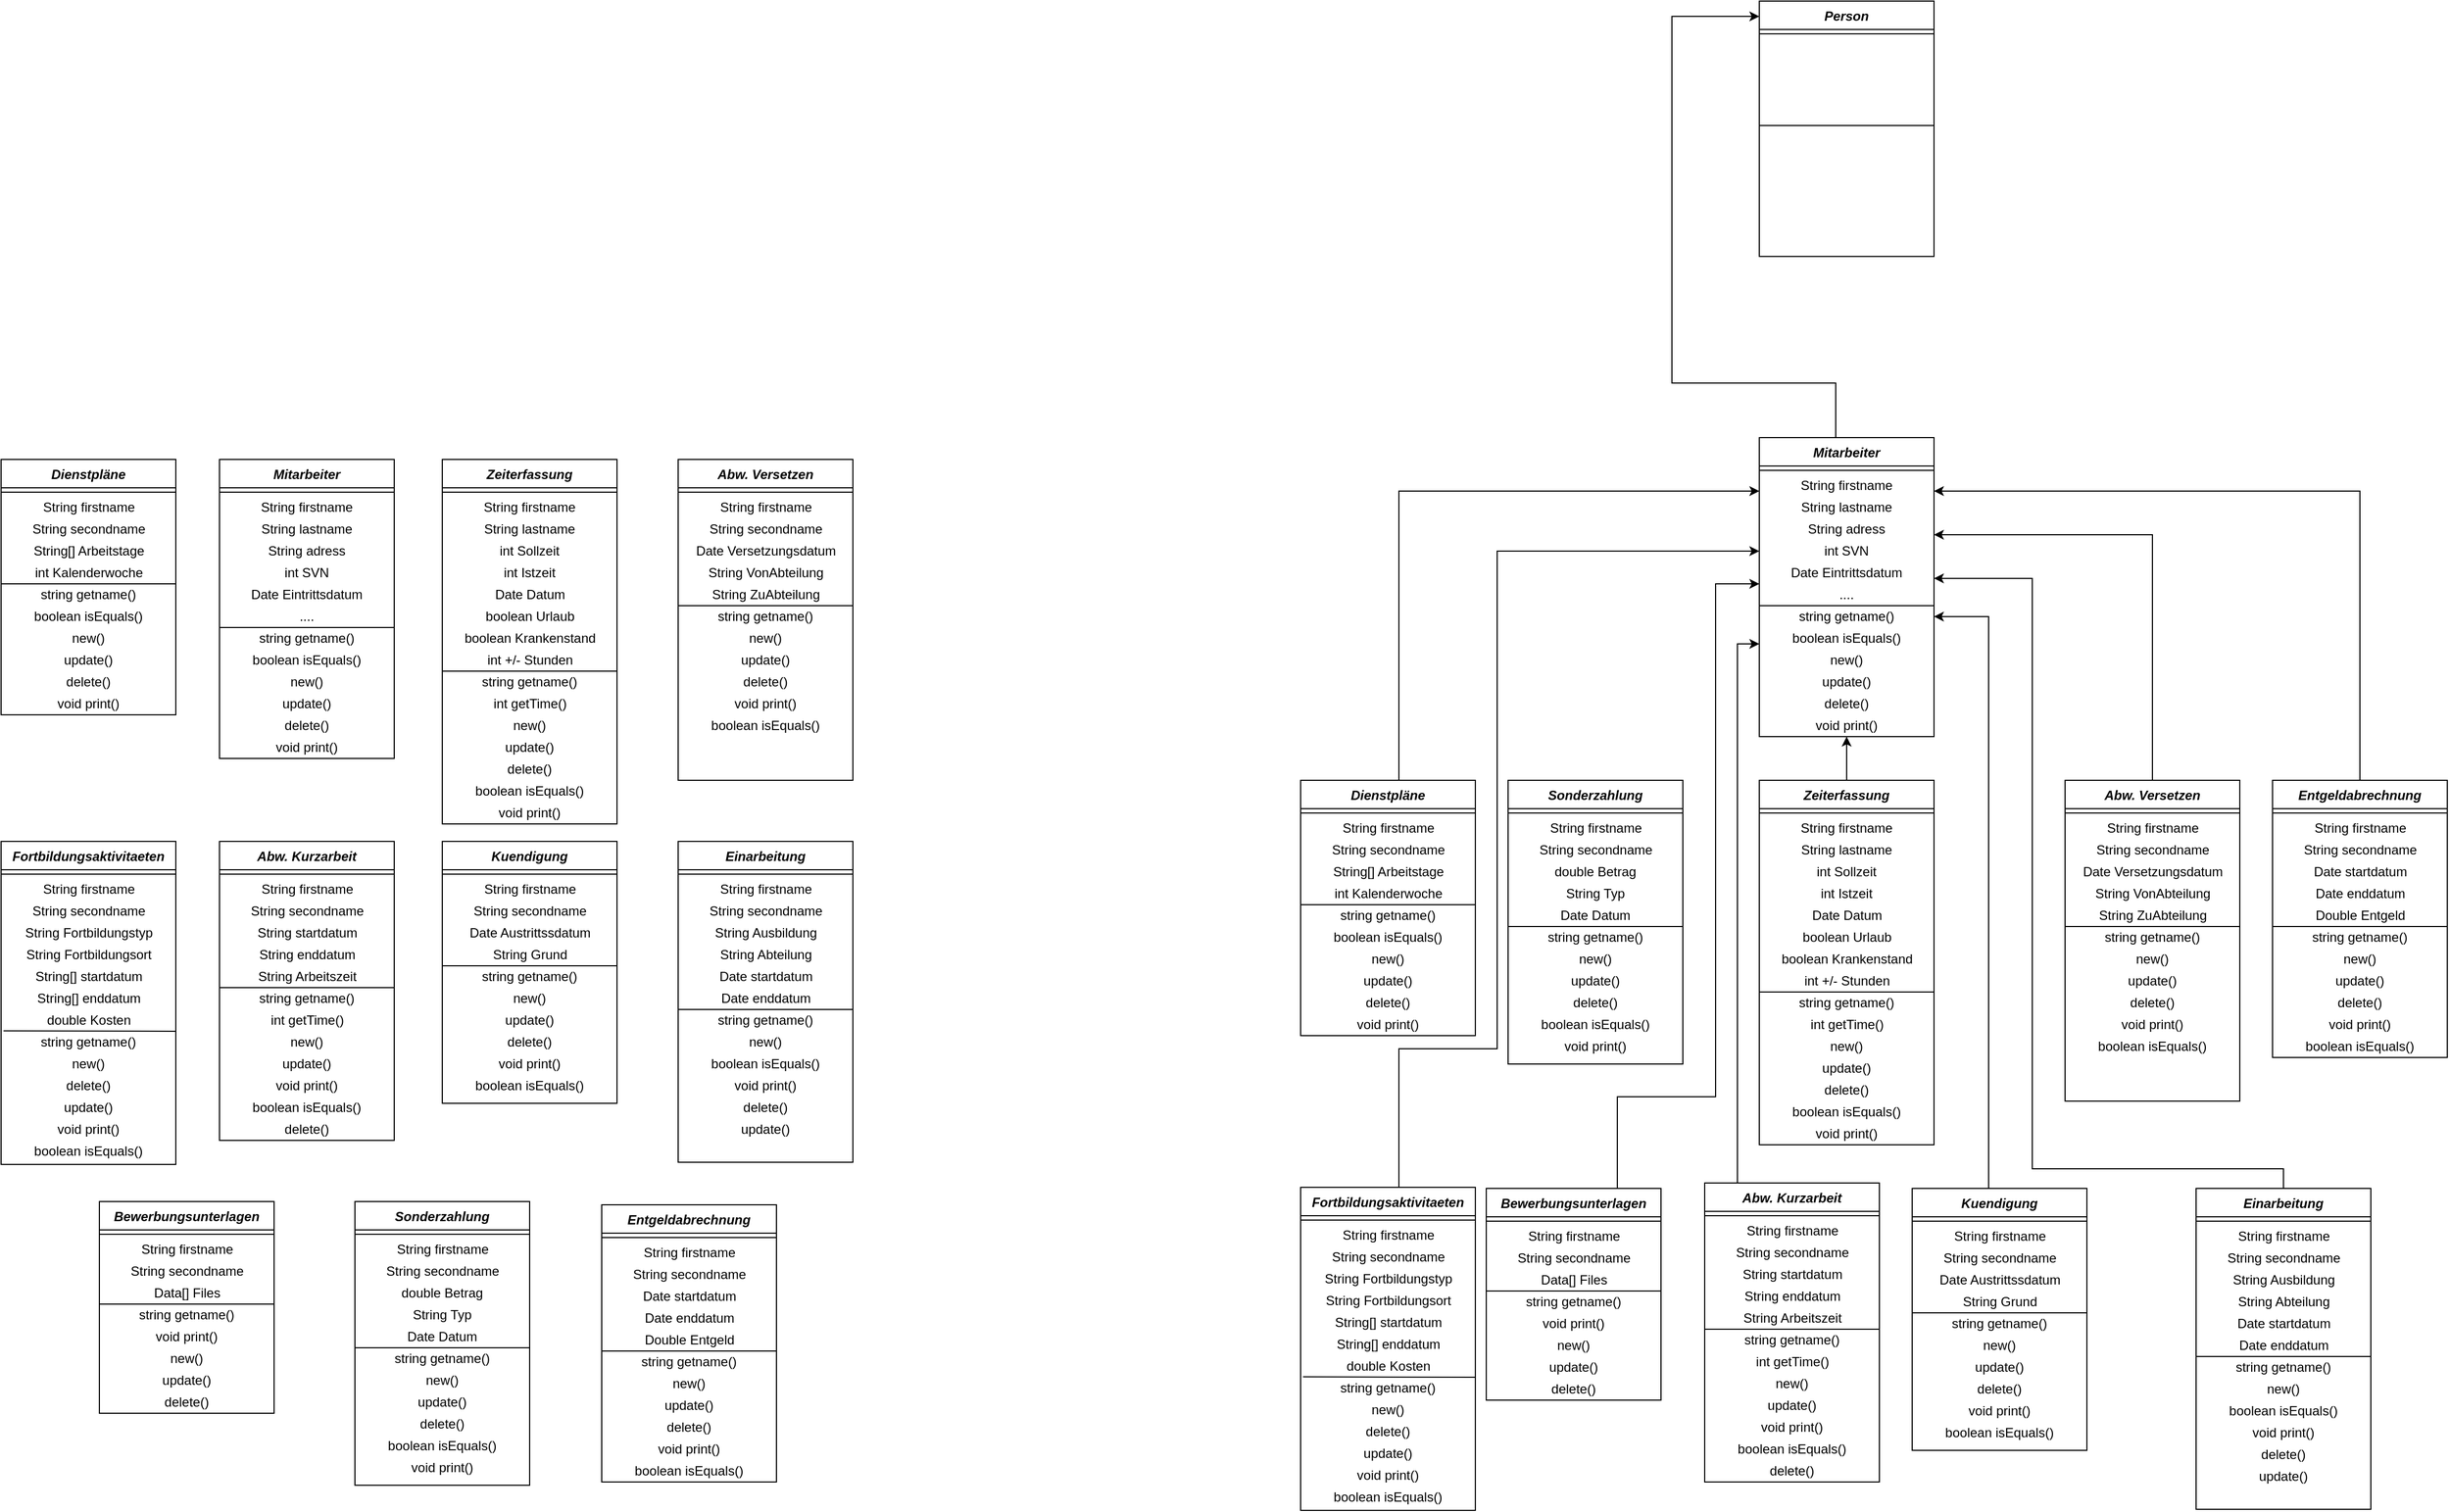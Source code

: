 <mxfile version="13.10.5" type="device"><diagram id="Rldc9mLqfUjf6Ueqeukb" name="Page-1"><mxGraphModel dx="1718" dy="2597" grid="1" gridSize="10" guides="1" tooltips="1" connect="1" arrows="1" fold="1" page="1" pageScale="1" pageWidth="2336" pageHeight="1654" math="0" shadow="0"><root><mxCell id="0"/><mxCell id="1" parent="0"/><mxCell id="qR90YiJ9i2Nt8PLeUdTQ-1" value="Dienstpläne" style="swimlane;fontStyle=3;align=center;verticalAlign=top;childLayout=stackLayout;horizontal=1;startSize=26;horizontalStack=0;resizeParent=1;resizeLast=0;collapsible=1;marginBottom=0;rounded=0;shadow=0;strokeWidth=1;" parent="1" vertex="1"><mxGeometry x="10" y="10" width="160" height="234" as="geometry"><mxRectangle x="80" y="30" width="160" height="26" as="alternateBounds"/></mxGeometry></mxCell><mxCell id="qR90YiJ9i2Nt8PLeUdTQ-5" value="" style="line;html=1;strokeWidth=1;align=left;verticalAlign=middle;spacingTop=-1;spacingLeft=3;spacingRight=3;rotatable=0;labelPosition=right;points=[];portConstraint=eastwest;" parent="qR90YiJ9i2Nt8PLeUdTQ-1" vertex="1"><mxGeometry y="26" width="160" height="8" as="geometry"/></mxCell><mxCell id="qR90YiJ9i2Nt8PLeUdTQ-32" value="String firstname" style="text;html=1;align=center;verticalAlign=middle;resizable=0;points=[];autosize=1;" parent="qR90YiJ9i2Nt8PLeUdTQ-1" vertex="1"><mxGeometry y="34" width="160" height="20" as="geometry"/></mxCell><mxCell id="qR90YiJ9i2Nt8PLeUdTQ-33" value="String secondname" style="text;html=1;align=center;verticalAlign=middle;resizable=0;points=[];autosize=1;" parent="qR90YiJ9i2Nt8PLeUdTQ-1" vertex="1"><mxGeometry y="54" width="160" height="20" as="geometry"/></mxCell><mxCell id="qR90YiJ9i2Nt8PLeUdTQ-34" value="String[] Arbeitstage" style="text;html=1;align=center;verticalAlign=middle;resizable=0;points=[];autosize=1;" parent="qR90YiJ9i2Nt8PLeUdTQ-1" vertex="1"><mxGeometry y="74" width="160" height="20" as="geometry"/></mxCell><mxCell id="qR90YiJ9i2Nt8PLeUdTQ-35" value="int Kalenderwoche" style="text;html=1;align=center;verticalAlign=middle;resizable=0;points=[];autosize=1;" parent="qR90YiJ9i2Nt8PLeUdTQ-1" vertex="1"><mxGeometry y="94" width="160" height="20" as="geometry"/></mxCell><mxCell id="qR90YiJ9i2Nt8PLeUdTQ-38" value="" style="endArrow=none;html=1;" parent="qR90YiJ9i2Nt8PLeUdTQ-1" edge="1"><mxGeometry width="50" height="50" relative="1" as="geometry"><mxPoint y="114" as="sourcePoint"/><mxPoint x="160" y="114" as="targetPoint"/></mxGeometry></mxCell><mxCell id="qR90YiJ9i2Nt8PLeUdTQ-40" value="string getname()" style="text;html=1;strokeColor=none;fillColor=none;align=center;verticalAlign=middle;whiteSpace=wrap;rounded=0;" parent="qR90YiJ9i2Nt8PLeUdTQ-1" vertex="1"><mxGeometry y="114" width="160" height="20" as="geometry"/></mxCell><mxCell id="qR90YiJ9i2Nt8PLeUdTQ-41" value="boolean isEquals()" style="text;html=1;strokeColor=none;fillColor=none;align=center;verticalAlign=middle;whiteSpace=wrap;rounded=0;" parent="qR90YiJ9i2Nt8PLeUdTQ-1" vertex="1"><mxGeometry y="134" width="160" height="20" as="geometry"/></mxCell><mxCell id="qR90YiJ9i2Nt8PLeUdTQ-78" value="new()" style="text;html=1;strokeColor=none;fillColor=none;align=center;verticalAlign=middle;whiteSpace=wrap;rounded=0;" parent="qR90YiJ9i2Nt8PLeUdTQ-1" vertex="1"><mxGeometry y="154" width="160" height="20" as="geometry"/></mxCell><mxCell id="qR90YiJ9i2Nt8PLeUdTQ-56" value="update()" style="text;html=1;strokeColor=none;fillColor=none;align=center;verticalAlign=middle;whiteSpace=wrap;rounded=0;" parent="qR90YiJ9i2Nt8PLeUdTQ-1" vertex="1"><mxGeometry y="174" width="160" height="20" as="geometry"/></mxCell><mxCell id="qR90YiJ9i2Nt8PLeUdTQ-57" value="delete()" style="text;html=1;strokeColor=none;fillColor=none;align=center;verticalAlign=middle;whiteSpace=wrap;rounded=0;" parent="qR90YiJ9i2Nt8PLeUdTQ-1" vertex="1"><mxGeometry y="194" width="160" height="20" as="geometry"/></mxCell><mxCell id="qR90YiJ9i2Nt8PLeUdTQ-42" value="void print()" style="text;html=1;strokeColor=none;fillColor=none;align=center;verticalAlign=middle;whiteSpace=wrap;rounded=0;" parent="qR90YiJ9i2Nt8PLeUdTQ-1" vertex="1"><mxGeometry y="214" width="160" height="20" as="geometry"/></mxCell><mxCell id="qR90YiJ9i2Nt8PLeUdTQ-7" value="Fortbildungsaktivitaeten" style="swimlane;fontStyle=3;align=center;verticalAlign=top;childLayout=stackLayout;horizontal=1;startSize=26;horizontalStack=0;resizeParent=1;resizeLast=0;collapsible=1;marginBottom=0;rounded=0;shadow=0;strokeWidth=1;" parent="1" vertex="1"><mxGeometry x="10" y="360" width="160" height="296" as="geometry"><mxRectangle x="130" y="380" width="160" height="26" as="alternateBounds"/></mxGeometry></mxCell><mxCell id="qR90YiJ9i2Nt8PLeUdTQ-10" value="" style="line;html=1;strokeWidth=1;align=left;verticalAlign=middle;spacingTop=-1;spacingLeft=3;spacingRight=3;rotatable=0;labelPosition=right;points=[];portConstraint=eastwest;" parent="qR90YiJ9i2Nt8PLeUdTQ-7" vertex="1"><mxGeometry y="26" width="160" height="8" as="geometry"/></mxCell><mxCell id="qR90YiJ9i2Nt8PLeUdTQ-81" value="String firstname" style="text;html=1;align=center;verticalAlign=middle;resizable=0;points=[];autosize=1;" parent="qR90YiJ9i2Nt8PLeUdTQ-7" vertex="1"><mxGeometry y="34" width="160" height="20" as="geometry"/></mxCell><mxCell id="qR90YiJ9i2Nt8PLeUdTQ-82" value="String secondname" style="text;html=1;align=center;verticalAlign=middle;resizable=0;points=[];autosize=1;" parent="qR90YiJ9i2Nt8PLeUdTQ-7" vertex="1"><mxGeometry y="54" width="160" height="20" as="geometry"/></mxCell><mxCell id="qR90YiJ9i2Nt8PLeUdTQ-85" value="String Fortbildungstyp" style="text;html=1;align=center;verticalAlign=middle;resizable=0;points=[];autosize=1;" parent="qR90YiJ9i2Nt8PLeUdTQ-7" vertex="1"><mxGeometry y="74" width="160" height="20" as="geometry"/></mxCell><mxCell id="qR90YiJ9i2Nt8PLeUdTQ-87" value="String Fortbildungsort" style="text;html=1;align=center;verticalAlign=middle;resizable=0;points=[];autosize=1;" parent="qR90YiJ9i2Nt8PLeUdTQ-7" vertex="1"><mxGeometry y="94" width="160" height="20" as="geometry"/></mxCell><mxCell id="qR90YiJ9i2Nt8PLeUdTQ-83" value="String[] startdatum" style="text;html=1;align=center;verticalAlign=middle;resizable=0;points=[];autosize=1;" parent="qR90YiJ9i2Nt8PLeUdTQ-7" vertex="1"><mxGeometry y="114" width="160" height="20" as="geometry"/></mxCell><mxCell id="qR90YiJ9i2Nt8PLeUdTQ-84" value="String[] enddatum" style="text;html=1;align=center;verticalAlign=middle;resizable=0;points=[];autosize=1;" parent="qR90YiJ9i2Nt8PLeUdTQ-7" vertex="1"><mxGeometry y="134" width="160" height="20" as="geometry"/></mxCell><mxCell id="qR90YiJ9i2Nt8PLeUdTQ-86" value="double Kosten" style="text;html=1;align=center;verticalAlign=middle;resizable=0;points=[];autosize=1;" parent="qR90YiJ9i2Nt8PLeUdTQ-7" vertex="1"><mxGeometry y="154" width="160" height="20" as="geometry"/></mxCell><mxCell id="qR90YiJ9i2Nt8PLeUdTQ-88" value="" style="endArrow=none;html=1;exitX=0.014;exitY=0.983;exitDx=0;exitDy=0;exitPerimeter=0;" parent="qR90YiJ9i2Nt8PLeUdTQ-7" source="qR90YiJ9i2Nt8PLeUdTQ-86" edge="1"><mxGeometry width="50" height="50" relative="1" as="geometry"><mxPoint x="30" y="174" as="sourcePoint"/><mxPoint x="160" y="174" as="targetPoint"/></mxGeometry></mxCell><mxCell id="qR90YiJ9i2Nt8PLeUdTQ-89" value="string getname()" style="text;html=1;strokeColor=none;fillColor=none;align=center;verticalAlign=middle;whiteSpace=wrap;rounded=0;" parent="qR90YiJ9i2Nt8PLeUdTQ-7" vertex="1"><mxGeometry y="174" width="160" height="20" as="geometry"/></mxCell><mxCell id="qR90YiJ9i2Nt8PLeUdTQ-91" value="new()" style="text;html=1;strokeColor=none;fillColor=none;align=center;verticalAlign=middle;whiteSpace=wrap;rounded=0;" parent="qR90YiJ9i2Nt8PLeUdTQ-7" vertex="1"><mxGeometry y="194" width="160" height="20" as="geometry"/></mxCell><mxCell id="qR90YiJ9i2Nt8PLeUdTQ-93" value="delete()" style="text;html=1;strokeColor=none;fillColor=none;align=center;verticalAlign=middle;whiteSpace=wrap;rounded=0;" parent="qR90YiJ9i2Nt8PLeUdTQ-7" vertex="1"><mxGeometry y="214" width="160" height="20" as="geometry"/></mxCell><mxCell id="qR90YiJ9i2Nt8PLeUdTQ-92" value="update()" style="text;html=1;strokeColor=none;fillColor=none;align=center;verticalAlign=middle;whiteSpace=wrap;rounded=0;" parent="qR90YiJ9i2Nt8PLeUdTQ-7" vertex="1"><mxGeometry y="234" width="160" height="20" as="geometry"/></mxCell><mxCell id="qR90YiJ9i2Nt8PLeUdTQ-95" value="void print()" style="text;html=1;strokeColor=none;fillColor=none;align=center;verticalAlign=middle;whiteSpace=wrap;rounded=0;" parent="qR90YiJ9i2Nt8PLeUdTQ-7" vertex="1"><mxGeometry y="254" width="160" height="20" as="geometry"/></mxCell><mxCell id="qR90YiJ9i2Nt8PLeUdTQ-94" value="boolean isEquals()" style="text;html=1;strokeColor=none;fillColor=none;align=center;verticalAlign=middle;whiteSpace=wrap;rounded=0;" parent="qR90YiJ9i2Nt8PLeUdTQ-7" vertex="1"><mxGeometry y="274" width="160" height="20" as="geometry"/></mxCell><mxCell id="qR90YiJ9i2Nt8PLeUdTQ-14" value="Zeiterfassung" style="swimlane;fontStyle=3;align=center;verticalAlign=top;childLayout=stackLayout;horizontal=1;startSize=26;horizontalStack=0;resizeParent=1;resizeLast=0;collapsible=1;marginBottom=0;rounded=0;shadow=0;strokeWidth=1;" parent="1" vertex="1"><mxGeometry x="414" y="10" width="160" height="334" as="geometry"><mxRectangle x="340" y="380" width="170" height="26" as="alternateBounds"/></mxGeometry></mxCell><mxCell id="qR90YiJ9i2Nt8PLeUdTQ-16" value="" style="line;html=1;strokeWidth=1;align=left;verticalAlign=middle;spacingTop=-1;spacingLeft=3;spacingRight=3;rotatable=0;labelPosition=right;points=[];portConstraint=eastwest;" parent="qR90YiJ9i2Nt8PLeUdTQ-14" vertex="1"><mxGeometry y="26" width="160" height="8" as="geometry"/></mxCell><mxCell id="qR90YiJ9i2Nt8PLeUdTQ-60" value="String firstname" style="text;html=1;strokeColor=none;fillColor=none;align=center;verticalAlign=middle;whiteSpace=wrap;rounded=0;" parent="qR90YiJ9i2Nt8PLeUdTQ-14" vertex="1"><mxGeometry y="34" width="160" height="20" as="geometry"/></mxCell><mxCell id="qR90YiJ9i2Nt8PLeUdTQ-61" value="String lastname" style="text;html=1;strokeColor=none;fillColor=none;align=center;verticalAlign=middle;whiteSpace=wrap;rounded=0;" parent="qR90YiJ9i2Nt8PLeUdTQ-14" vertex="1"><mxGeometry y="54" width="160" height="20" as="geometry"/></mxCell><mxCell id="qR90YiJ9i2Nt8PLeUdTQ-62" value="int Sollzeit" style="text;html=1;strokeColor=none;fillColor=none;align=center;verticalAlign=middle;whiteSpace=wrap;rounded=0;" parent="qR90YiJ9i2Nt8PLeUdTQ-14" vertex="1"><mxGeometry y="74" width="160" height="20" as="geometry"/></mxCell><mxCell id="qR90YiJ9i2Nt8PLeUdTQ-63" value="int Istzeit" style="text;html=1;strokeColor=none;fillColor=none;align=center;verticalAlign=middle;whiteSpace=wrap;rounded=0;" parent="qR90YiJ9i2Nt8PLeUdTQ-14" vertex="1"><mxGeometry y="94" width="160" height="20" as="geometry"/></mxCell><mxCell id="qR90YiJ9i2Nt8PLeUdTQ-64" value="Date Datum" style="text;html=1;align=center;verticalAlign=middle;resizable=0;points=[];autosize=1;" parent="qR90YiJ9i2Nt8PLeUdTQ-14" vertex="1"><mxGeometry y="114" width="160" height="20" as="geometry"/></mxCell><mxCell id="qR90YiJ9i2Nt8PLeUdTQ-65" value="boolean Urlaub" style="text;html=1;align=center;verticalAlign=middle;resizable=0;points=[];autosize=1;" parent="qR90YiJ9i2Nt8PLeUdTQ-14" vertex="1"><mxGeometry y="134" width="160" height="20" as="geometry"/></mxCell><mxCell id="qR90YiJ9i2Nt8PLeUdTQ-66" value="boolean Krankenstand" style="text;html=1;align=center;verticalAlign=middle;resizable=0;points=[];autosize=1;" parent="qR90YiJ9i2Nt8PLeUdTQ-14" vertex="1"><mxGeometry y="154" width="160" height="20" as="geometry"/></mxCell><mxCell id="qR90YiJ9i2Nt8PLeUdTQ-68" value="int +/- Stunden" style="text;html=1;align=center;verticalAlign=middle;resizable=0;points=[];autosize=1;" parent="qR90YiJ9i2Nt8PLeUdTQ-14" vertex="1"><mxGeometry y="174" width="160" height="20" as="geometry"/></mxCell><mxCell id="qR90YiJ9i2Nt8PLeUdTQ-71" value="string getname()" style="text;html=1;strokeColor=none;fillColor=none;align=center;verticalAlign=middle;whiteSpace=wrap;rounded=0;" parent="qR90YiJ9i2Nt8PLeUdTQ-14" vertex="1"><mxGeometry y="194" width="160" height="20" as="geometry"/></mxCell><mxCell id="qR90YiJ9i2Nt8PLeUdTQ-70" value="int getTime()" style="text;html=1;align=center;verticalAlign=middle;resizable=0;points=[];autosize=1;" parent="qR90YiJ9i2Nt8PLeUdTQ-14" vertex="1"><mxGeometry y="214" width="160" height="20" as="geometry"/></mxCell><mxCell id="qR90YiJ9i2Nt8PLeUdTQ-69" value="" style="endArrow=none;html=1;" parent="qR90YiJ9i2Nt8PLeUdTQ-14" edge="1"><mxGeometry width="50" height="50" relative="1" as="geometry"><mxPoint y="194" as="sourcePoint"/><mxPoint x="160" y="194" as="targetPoint"/></mxGeometry></mxCell><mxCell id="qR90YiJ9i2Nt8PLeUdTQ-80" value="new()" style="text;html=1;strokeColor=none;fillColor=none;align=center;verticalAlign=middle;whiteSpace=wrap;rounded=0;" parent="qR90YiJ9i2Nt8PLeUdTQ-14" vertex="1"><mxGeometry y="234" width="160" height="20" as="geometry"/></mxCell><mxCell id="qR90YiJ9i2Nt8PLeUdTQ-72" value="update()" style="text;html=1;strokeColor=none;fillColor=none;align=center;verticalAlign=middle;whiteSpace=wrap;rounded=0;" parent="qR90YiJ9i2Nt8PLeUdTQ-14" vertex="1"><mxGeometry y="254" width="160" height="20" as="geometry"/></mxCell><mxCell id="qR90YiJ9i2Nt8PLeUdTQ-73" value="delete()" style="text;html=1;strokeColor=none;fillColor=none;align=center;verticalAlign=middle;whiteSpace=wrap;rounded=0;" parent="qR90YiJ9i2Nt8PLeUdTQ-14" vertex="1"><mxGeometry y="274" width="160" height="20" as="geometry"/></mxCell><mxCell id="qR90YiJ9i2Nt8PLeUdTQ-74" value="boolean isEquals()" style="text;html=1;strokeColor=none;fillColor=none;align=center;verticalAlign=middle;whiteSpace=wrap;rounded=0;" parent="qR90YiJ9i2Nt8PLeUdTQ-14" vertex="1"><mxGeometry y="294" width="160" height="20" as="geometry"/></mxCell><mxCell id="qR90YiJ9i2Nt8PLeUdTQ-75" value="void print()" style="text;html=1;strokeColor=none;fillColor=none;align=center;verticalAlign=middle;whiteSpace=wrap;rounded=0;" parent="qR90YiJ9i2Nt8PLeUdTQ-14" vertex="1"><mxGeometry y="314" width="160" height="20" as="geometry"/></mxCell><mxCell id="qR90YiJ9i2Nt8PLeUdTQ-18" value="Mitarbeiter" style="swimlane;fontStyle=3;align=center;verticalAlign=top;childLayout=stackLayout;horizontal=1;startSize=26;horizontalStack=0;resizeParent=1;resizeLast=0;collapsible=1;marginBottom=0;rounded=0;shadow=0;strokeWidth=1;" parent="1" vertex="1"><mxGeometry x="210" y="10" width="160" height="274" as="geometry"><mxRectangle x="550" y="140" width="160" height="26" as="alternateBounds"/></mxGeometry></mxCell><mxCell id="qR90YiJ9i2Nt8PLeUdTQ-24" value="" style="line;html=1;strokeWidth=1;align=left;verticalAlign=middle;spacingTop=-1;spacingLeft=3;spacingRight=3;rotatable=0;labelPosition=right;points=[];portConstraint=eastwest;" parent="qR90YiJ9i2Nt8PLeUdTQ-18" vertex="1"><mxGeometry y="26" width="160" height="8" as="geometry"/></mxCell><mxCell id="qR90YiJ9i2Nt8PLeUdTQ-43" value="String firstname" style="text;html=1;strokeColor=none;fillColor=none;align=center;verticalAlign=middle;whiteSpace=wrap;rounded=0;" parent="qR90YiJ9i2Nt8PLeUdTQ-18" vertex="1"><mxGeometry y="34" width="160" height="20" as="geometry"/></mxCell><mxCell id="qR90YiJ9i2Nt8PLeUdTQ-44" value="String lastname" style="text;html=1;strokeColor=none;fillColor=none;align=center;verticalAlign=middle;whiteSpace=wrap;rounded=0;" parent="qR90YiJ9i2Nt8PLeUdTQ-18" vertex="1"><mxGeometry y="54" width="160" height="20" as="geometry"/></mxCell><mxCell id="qR90YiJ9i2Nt8PLeUdTQ-45" value="String adress" style="text;html=1;strokeColor=none;fillColor=none;align=center;verticalAlign=middle;whiteSpace=wrap;rounded=0;" parent="qR90YiJ9i2Nt8PLeUdTQ-18" vertex="1"><mxGeometry y="74" width="160" height="20" as="geometry"/></mxCell><mxCell id="qR90YiJ9i2Nt8PLeUdTQ-47" value="int SVN" style="text;html=1;strokeColor=none;fillColor=none;align=center;verticalAlign=middle;whiteSpace=wrap;rounded=0;" parent="qR90YiJ9i2Nt8PLeUdTQ-18" vertex="1"><mxGeometry y="94" width="160" height="20" as="geometry"/></mxCell><mxCell id="qR90YiJ9i2Nt8PLeUdTQ-48" value="Date Eintrittsdatum" style="text;html=1;strokeColor=none;fillColor=none;align=center;verticalAlign=middle;whiteSpace=wrap;rounded=0;" parent="qR90YiJ9i2Nt8PLeUdTQ-18" vertex="1"><mxGeometry y="114" width="160" height="20" as="geometry"/></mxCell><mxCell id="qR90YiJ9i2Nt8PLeUdTQ-49" value="...." style="text;html=1;strokeColor=none;fillColor=none;align=center;verticalAlign=middle;whiteSpace=wrap;rounded=0;" parent="qR90YiJ9i2Nt8PLeUdTQ-18" vertex="1"><mxGeometry y="134" width="160" height="20" as="geometry"/></mxCell><mxCell id="qR90YiJ9i2Nt8PLeUdTQ-51" value="" style="endArrow=none;html=1;" parent="qR90YiJ9i2Nt8PLeUdTQ-18" edge="1"><mxGeometry width="50" height="50" relative="1" as="geometry"><mxPoint y="154" as="sourcePoint"/><mxPoint x="160" y="154" as="targetPoint"/></mxGeometry></mxCell><mxCell id="qR90YiJ9i2Nt8PLeUdTQ-52" value="string getname()" style="text;html=1;strokeColor=none;fillColor=none;align=center;verticalAlign=middle;whiteSpace=wrap;rounded=0;" parent="qR90YiJ9i2Nt8PLeUdTQ-18" vertex="1"><mxGeometry y="154" width="160" height="20" as="geometry"/></mxCell><mxCell id="qR90YiJ9i2Nt8PLeUdTQ-53" value="boolean isEquals()" style="text;html=1;strokeColor=none;fillColor=none;align=center;verticalAlign=middle;whiteSpace=wrap;rounded=0;" parent="qR90YiJ9i2Nt8PLeUdTQ-18" vertex="1"><mxGeometry y="174" width="160" height="20" as="geometry"/></mxCell><mxCell id="qR90YiJ9i2Nt8PLeUdTQ-79" value="new()" style="text;html=1;strokeColor=none;fillColor=none;align=center;verticalAlign=middle;whiteSpace=wrap;rounded=0;" parent="qR90YiJ9i2Nt8PLeUdTQ-18" vertex="1"><mxGeometry y="194" width="160" height="20" as="geometry"/></mxCell><mxCell id="qR90YiJ9i2Nt8PLeUdTQ-58" value="update()" style="text;html=1;strokeColor=none;fillColor=none;align=center;verticalAlign=middle;whiteSpace=wrap;rounded=0;" parent="qR90YiJ9i2Nt8PLeUdTQ-18" vertex="1"><mxGeometry y="214" width="160" height="20" as="geometry"/></mxCell><mxCell id="qR90YiJ9i2Nt8PLeUdTQ-59" value="delete()" style="text;html=1;strokeColor=none;fillColor=none;align=center;verticalAlign=middle;whiteSpace=wrap;rounded=0;" parent="qR90YiJ9i2Nt8PLeUdTQ-18" vertex="1"><mxGeometry y="234" width="160" height="20" as="geometry"/></mxCell><mxCell id="qR90YiJ9i2Nt8PLeUdTQ-54" value="void print()" style="text;html=1;strokeColor=none;fillColor=none;align=center;verticalAlign=middle;whiteSpace=wrap;rounded=0;" parent="qR90YiJ9i2Nt8PLeUdTQ-18" vertex="1"><mxGeometry y="254" width="160" height="20" as="geometry"/></mxCell><mxCell id="qR90YiJ9i2Nt8PLeUdTQ-96" value="Abw. Kurzarbeit" style="swimlane;fontStyle=3;align=center;verticalAlign=top;childLayout=stackLayout;horizontal=1;startSize=26;horizontalStack=0;resizeParent=1;resizeLast=0;collapsible=1;marginBottom=0;rounded=0;shadow=0;strokeWidth=1;" parent="1" vertex="1"><mxGeometry x="210" y="360" width="160" height="274" as="geometry"><mxRectangle x="130" y="380" width="160" height="26" as="alternateBounds"/></mxGeometry></mxCell><mxCell id="qR90YiJ9i2Nt8PLeUdTQ-97" value="" style="line;html=1;strokeWidth=1;align=left;verticalAlign=middle;spacingTop=-1;spacingLeft=3;spacingRight=3;rotatable=0;labelPosition=right;points=[];portConstraint=eastwest;" parent="qR90YiJ9i2Nt8PLeUdTQ-96" vertex="1"><mxGeometry y="26" width="160" height="8" as="geometry"/></mxCell><mxCell id="qR90YiJ9i2Nt8PLeUdTQ-98" value="String firstname" style="text;html=1;align=center;verticalAlign=middle;resizable=0;points=[];autosize=1;" parent="qR90YiJ9i2Nt8PLeUdTQ-96" vertex="1"><mxGeometry y="34" width="160" height="20" as="geometry"/></mxCell><mxCell id="qR90YiJ9i2Nt8PLeUdTQ-99" value="String secondname" style="text;html=1;align=center;verticalAlign=middle;resizable=0;points=[];autosize=1;" parent="qR90YiJ9i2Nt8PLeUdTQ-96" vertex="1"><mxGeometry y="54" width="160" height="20" as="geometry"/></mxCell><mxCell id="qR90YiJ9i2Nt8PLeUdTQ-102" value="String startdatum" style="text;html=1;align=center;verticalAlign=middle;resizable=0;points=[];autosize=1;" parent="qR90YiJ9i2Nt8PLeUdTQ-96" vertex="1"><mxGeometry y="74" width="160" height="20" as="geometry"/></mxCell><mxCell id="qR90YiJ9i2Nt8PLeUdTQ-120" value="" style="endArrow=none;html=1;entryX=1;entryY=0;entryDx=0;entryDy=0;" parent="qR90YiJ9i2Nt8PLeUdTQ-96" target="qR90YiJ9i2Nt8PLeUdTQ-113" edge="1"><mxGeometry width="50" height="50" relative="1" as="geometry"><mxPoint y="134" as="sourcePoint"/><mxPoint x="50" y="84" as="targetPoint"/><Array as="points"/></mxGeometry></mxCell><mxCell id="qR90YiJ9i2Nt8PLeUdTQ-103" value="String enddatum" style="text;html=1;align=center;verticalAlign=middle;resizable=0;points=[];autosize=1;" parent="qR90YiJ9i2Nt8PLeUdTQ-96" vertex="1"><mxGeometry y="94" width="160" height="20" as="geometry"/></mxCell><mxCell id="qR90YiJ9i2Nt8PLeUdTQ-112" value="String Arbeitszeit" style="text;html=1;align=center;verticalAlign=middle;resizable=0;points=[];autosize=1;" parent="qR90YiJ9i2Nt8PLeUdTQ-96" vertex="1"><mxGeometry y="114" width="160" height="20" as="geometry"/></mxCell><mxCell id="qR90YiJ9i2Nt8PLeUdTQ-113" value="string getname()" style="text;html=1;strokeColor=none;fillColor=none;align=center;verticalAlign=middle;whiteSpace=wrap;rounded=0;" parent="qR90YiJ9i2Nt8PLeUdTQ-96" vertex="1"><mxGeometry y="134" width="160" height="20" as="geometry"/></mxCell><mxCell id="qR90YiJ9i2Nt8PLeUdTQ-114" value="int getTime()" style="text;html=1;align=center;verticalAlign=middle;resizable=0;points=[];autosize=1;" parent="qR90YiJ9i2Nt8PLeUdTQ-96" vertex="1"><mxGeometry y="154" width="160" height="20" as="geometry"/></mxCell><mxCell id="qR90YiJ9i2Nt8PLeUdTQ-115" value="new()" style="text;html=1;strokeColor=none;fillColor=none;align=center;verticalAlign=middle;whiteSpace=wrap;rounded=0;" parent="qR90YiJ9i2Nt8PLeUdTQ-96" vertex="1"><mxGeometry y="174" width="160" height="20" as="geometry"/></mxCell><mxCell id="qR90YiJ9i2Nt8PLeUdTQ-116" value="update()" style="text;html=1;strokeColor=none;fillColor=none;align=center;verticalAlign=middle;whiteSpace=wrap;rounded=0;" parent="qR90YiJ9i2Nt8PLeUdTQ-96" vertex="1"><mxGeometry y="194" width="160" height="20" as="geometry"/></mxCell><mxCell id="qR90YiJ9i2Nt8PLeUdTQ-119" value="void print()" style="text;html=1;strokeColor=none;fillColor=none;align=center;verticalAlign=middle;whiteSpace=wrap;rounded=0;" parent="qR90YiJ9i2Nt8PLeUdTQ-96" vertex="1"><mxGeometry y="214" width="160" height="20" as="geometry"/></mxCell><mxCell id="qR90YiJ9i2Nt8PLeUdTQ-118" value="boolean isEquals()" style="text;html=1;strokeColor=none;fillColor=none;align=center;verticalAlign=middle;whiteSpace=wrap;rounded=0;" parent="qR90YiJ9i2Nt8PLeUdTQ-96" vertex="1"><mxGeometry y="234" width="160" height="20" as="geometry"/></mxCell><mxCell id="qR90YiJ9i2Nt8PLeUdTQ-117" value="delete()" style="text;html=1;strokeColor=none;fillColor=none;align=center;verticalAlign=middle;whiteSpace=wrap;rounded=0;" parent="qR90YiJ9i2Nt8PLeUdTQ-96" vertex="1"><mxGeometry y="254" width="160" height="20" as="geometry"/></mxCell><mxCell id="qR90YiJ9i2Nt8PLeUdTQ-121" value="Abw. Versetzen" style="swimlane;fontStyle=3;align=center;verticalAlign=top;childLayout=stackLayout;horizontal=1;startSize=26;horizontalStack=0;resizeParent=1;resizeLast=0;collapsible=1;marginBottom=0;rounded=0;shadow=0;strokeWidth=1;" parent="1" vertex="1"><mxGeometry x="630" y="10" width="160" height="294" as="geometry"><mxRectangle x="130" y="380" width="160" height="26" as="alternateBounds"/></mxGeometry></mxCell><mxCell id="qR90YiJ9i2Nt8PLeUdTQ-122" value="" style="line;html=1;strokeWidth=1;align=left;verticalAlign=middle;spacingTop=-1;spacingLeft=3;spacingRight=3;rotatable=0;labelPosition=right;points=[];portConstraint=eastwest;" parent="qR90YiJ9i2Nt8PLeUdTQ-121" vertex="1"><mxGeometry y="26" width="160" height="8" as="geometry"/></mxCell><mxCell id="qR90YiJ9i2Nt8PLeUdTQ-123" value="String firstname" style="text;html=1;align=center;verticalAlign=middle;resizable=0;points=[];autosize=1;" parent="qR90YiJ9i2Nt8PLeUdTQ-121" vertex="1"><mxGeometry y="34" width="160" height="20" as="geometry"/></mxCell><mxCell id="qR90YiJ9i2Nt8PLeUdTQ-124" value="String secondname" style="text;html=1;align=center;verticalAlign=middle;resizable=0;points=[];autosize=1;" parent="qR90YiJ9i2Nt8PLeUdTQ-121" vertex="1"><mxGeometry y="54" width="160" height="20" as="geometry"/></mxCell><mxCell id="qR90YiJ9i2Nt8PLeUdTQ-140" value="Date Versetzungsdatum" style="text;html=1;align=center;verticalAlign=middle;resizable=0;points=[];autosize=1;" parent="qR90YiJ9i2Nt8PLeUdTQ-121" vertex="1"><mxGeometry y="74" width="160" height="20" as="geometry"/></mxCell><mxCell id="qR90YiJ9i2Nt8PLeUdTQ-141" value="String VonAbteilung" style="text;html=1;align=center;verticalAlign=middle;resizable=0;points=[];autosize=1;" parent="qR90YiJ9i2Nt8PLeUdTQ-121" vertex="1"><mxGeometry y="94" width="160" height="20" as="geometry"/></mxCell><mxCell id="qR90YiJ9i2Nt8PLeUdTQ-142" value="String ZuAbteilung" style="text;html=1;align=center;verticalAlign=middle;resizable=0;points=[];autosize=1;" parent="qR90YiJ9i2Nt8PLeUdTQ-121" vertex="1"><mxGeometry y="114" width="160" height="20" as="geometry"/></mxCell><mxCell id="qR90YiJ9i2Nt8PLeUdTQ-143" value="string getname()" style="text;html=1;strokeColor=none;fillColor=none;align=center;verticalAlign=middle;whiteSpace=wrap;rounded=0;" parent="qR90YiJ9i2Nt8PLeUdTQ-121" vertex="1"><mxGeometry y="134" width="160" height="20" as="geometry"/></mxCell><mxCell id="qR90YiJ9i2Nt8PLeUdTQ-144" value="new()" style="text;html=1;strokeColor=none;fillColor=none;align=center;verticalAlign=middle;whiteSpace=wrap;rounded=0;" parent="qR90YiJ9i2Nt8PLeUdTQ-121" vertex="1"><mxGeometry y="154" width="160" height="20" as="geometry"/></mxCell><mxCell id="qR90YiJ9i2Nt8PLeUdTQ-145" value="update()" style="text;html=1;strokeColor=none;fillColor=none;align=center;verticalAlign=middle;whiteSpace=wrap;rounded=0;" parent="qR90YiJ9i2Nt8PLeUdTQ-121" vertex="1"><mxGeometry y="174" width="160" height="20" as="geometry"/></mxCell><mxCell id="qR90YiJ9i2Nt8PLeUdTQ-146" value="delete()" style="text;html=1;strokeColor=none;fillColor=none;align=center;verticalAlign=middle;whiteSpace=wrap;rounded=0;" parent="qR90YiJ9i2Nt8PLeUdTQ-121" vertex="1"><mxGeometry y="194" width="160" height="20" as="geometry"/></mxCell><mxCell id="qR90YiJ9i2Nt8PLeUdTQ-148" value="void print()" style="text;html=1;strokeColor=none;fillColor=none;align=center;verticalAlign=middle;whiteSpace=wrap;rounded=0;" parent="qR90YiJ9i2Nt8PLeUdTQ-121" vertex="1"><mxGeometry y="214" width="160" height="20" as="geometry"/></mxCell><mxCell id="qR90YiJ9i2Nt8PLeUdTQ-147" value="boolean isEquals()" style="text;html=1;strokeColor=none;fillColor=none;align=center;verticalAlign=middle;whiteSpace=wrap;rounded=0;" parent="qR90YiJ9i2Nt8PLeUdTQ-121" vertex="1"><mxGeometry y="234" width="160" height="20" as="geometry"/></mxCell><mxCell id="qR90YiJ9i2Nt8PLeUdTQ-149" value="" style="endArrow=none;html=1;exitX=0;exitY=0;exitDx=0;exitDy=0;entryX=1;entryY=0;entryDx=0;entryDy=0;" parent="qR90YiJ9i2Nt8PLeUdTQ-121" source="qR90YiJ9i2Nt8PLeUdTQ-143" target="qR90YiJ9i2Nt8PLeUdTQ-143" edge="1"><mxGeometry width="50" height="50" relative="1" as="geometry"><mxPoint x="30" y="110" as="sourcePoint"/><mxPoint x="80" y="60" as="targetPoint"/></mxGeometry></mxCell><mxCell id="qR90YiJ9i2Nt8PLeUdTQ-150" value="Kuendigung" style="swimlane;fontStyle=3;align=center;verticalAlign=top;childLayout=stackLayout;horizontal=1;startSize=26;horizontalStack=0;resizeParent=1;resizeLast=0;collapsible=1;marginBottom=0;rounded=0;shadow=0;strokeWidth=1;" parent="1" vertex="1"><mxGeometry x="414" y="360" width="160" height="240" as="geometry"><mxRectangle x="130" y="380" width="160" height="26" as="alternateBounds"/></mxGeometry></mxCell><mxCell id="qR90YiJ9i2Nt8PLeUdTQ-151" value="" style="line;html=1;strokeWidth=1;align=left;verticalAlign=middle;spacingTop=-1;spacingLeft=3;spacingRight=3;rotatable=0;labelPosition=right;points=[];portConstraint=eastwest;" parent="qR90YiJ9i2Nt8PLeUdTQ-150" vertex="1"><mxGeometry y="26" width="160" height="8" as="geometry"/></mxCell><mxCell id="qR90YiJ9i2Nt8PLeUdTQ-152" value="String firstname" style="text;html=1;align=center;verticalAlign=middle;resizable=0;points=[];autosize=1;" parent="qR90YiJ9i2Nt8PLeUdTQ-150" vertex="1"><mxGeometry y="34" width="160" height="20" as="geometry"/></mxCell><mxCell id="qR90YiJ9i2Nt8PLeUdTQ-153" value="String secondname" style="text;html=1;align=center;verticalAlign=middle;resizable=0;points=[];autosize=1;" parent="qR90YiJ9i2Nt8PLeUdTQ-150" vertex="1"><mxGeometry y="54" width="160" height="20" as="geometry"/></mxCell><mxCell id="qR90YiJ9i2Nt8PLeUdTQ-154" value="Date Austrittssdatum" style="text;html=1;align=center;verticalAlign=middle;resizable=0;points=[];autosize=1;" parent="qR90YiJ9i2Nt8PLeUdTQ-150" vertex="1"><mxGeometry y="74" width="160" height="20" as="geometry"/></mxCell><mxCell id="qR90YiJ9i2Nt8PLeUdTQ-156" value="String Grund" style="text;html=1;align=center;verticalAlign=middle;resizable=0;points=[];autosize=1;" parent="qR90YiJ9i2Nt8PLeUdTQ-150" vertex="1"><mxGeometry y="94" width="160" height="20" as="geometry"/></mxCell><mxCell id="qR90YiJ9i2Nt8PLeUdTQ-157" value="string getname()" style="text;html=1;strokeColor=none;fillColor=none;align=center;verticalAlign=middle;whiteSpace=wrap;rounded=0;" parent="qR90YiJ9i2Nt8PLeUdTQ-150" vertex="1"><mxGeometry y="114" width="160" height="20" as="geometry"/></mxCell><mxCell id="qR90YiJ9i2Nt8PLeUdTQ-158" value="new()" style="text;html=1;strokeColor=none;fillColor=none;align=center;verticalAlign=middle;whiteSpace=wrap;rounded=0;" parent="qR90YiJ9i2Nt8PLeUdTQ-150" vertex="1"><mxGeometry y="134" width="160" height="20" as="geometry"/></mxCell><mxCell id="qR90YiJ9i2Nt8PLeUdTQ-159" value="update()" style="text;html=1;strokeColor=none;fillColor=none;align=center;verticalAlign=middle;whiteSpace=wrap;rounded=0;" parent="qR90YiJ9i2Nt8PLeUdTQ-150" vertex="1"><mxGeometry y="154" width="160" height="20" as="geometry"/></mxCell><mxCell id="qR90YiJ9i2Nt8PLeUdTQ-160" value="delete()" style="text;html=1;strokeColor=none;fillColor=none;align=center;verticalAlign=middle;whiteSpace=wrap;rounded=0;" parent="qR90YiJ9i2Nt8PLeUdTQ-150" vertex="1"><mxGeometry y="174" width="160" height="20" as="geometry"/></mxCell><mxCell id="qR90YiJ9i2Nt8PLeUdTQ-161" value="void print()" style="text;html=1;strokeColor=none;fillColor=none;align=center;verticalAlign=middle;whiteSpace=wrap;rounded=0;" parent="qR90YiJ9i2Nt8PLeUdTQ-150" vertex="1"><mxGeometry y="194" width="160" height="20" as="geometry"/></mxCell><mxCell id="qR90YiJ9i2Nt8PLeUdTQ-162" value="boolean isEquals()" style="text;html=1;strokeColor=none;fillColor=none;align=center;verticalAlign=middle;whiteSpace=wrap;rounded=0;" parent="qR90YiJ9i2Nt8PLeUdTQ-150" vertex="1"><mxGeometry y="214" width="160" height="20" as="geometry"/></mxCell><mxCell id="qR90YiJ9i2Nt8PLeUdTQ-163" value="" style="endArrow=none;html=1;exitX=0;exitY=0;exitDx=0;exitDy=0;entryX=1;entryY=0;entryDx=0;entryDy=0;" parent="qR90YiJ9i2Nt8PLeUdTQ-150" source="qR90YiJ9i2Nt8PLeUdTQ-157" target="qR90YiJ9i2Nt8PLeUdTQ-157" edge="1"><mxGeometry width="50" height="50" relative="1" as="geometry"><mxPoint x="30" y="110" as="sourcePoint"/><mxPoint x="80" y="60" as="targetPoint"/></mxGeometry></mxCell><mxCell id="qR90YiJ9i2Nt8PLeUdTQ-164" value="Einarbeitung" style="swimlane;fontStyle=3;align=center;verticalAlign=top;childLayout=stackLayout;horizontal=1;startSize=26;horizontalStack=0;resizeParent=1;resizeLast=0;collapsible=1;marginBottom=0;rounded=0;shadow=0;strokeWidth=1;" parent="1" vertex="1"><mxGeometry x="630" y="360" width="160" height="294" as="geometry"><mxRectangle x="130" y="380" width="160" height="26" as="alternateBounds"/></mxGeometry></mxCell><mxCell id="qR90YiJ9i2Nt8PLeUdTQ-165" value="" style="line;html=1;strokeWidth=1;align=left;verticalAlign=middle;spacingTop=-1;spacingLeft=3;spacingRight=3;rotatable=0;labelPosition=right;points=[];portConstraint=eastwest;" parent="qR90YiJ9i2Nt8PLeUdTQ-164" vertex="1"><mxGeometry y="26" width="160" height="8" as="geometry"/></mxCell><mxCell id="qR90YiJ9i2Nt8PLeUdTQ-166" value="String firstname" style="text;html=1;align=center;verticalAlign=middle;resizable=0;points=[];autosize=1;" parent="qR90YiJ9i2Nt8PLeUdTQ-164" vertex="1"><mxGeometry y="34" width="160" height="20" as="geometry"/></mxCell><mxCell id="qR90YiJ9i2Nt8PLeUdTQ-167" value="String secondname" style="text;html=1;align=center;verticalAlign=middle;resizable=0;points=[];autosize=1;" parent="qR90YiJ9i2Nt8PLeUdTQ-164" vertex="1"><mxGeometry y="54" width="160" height="20" as="geometry"/></mxCell><mxCell id="qR90YiJ9i2Nt8PLeUdTQ-177" value="String Ausbildung" style="text;html=1;align=center;verticalAlign=middle;resizable=0;points=[];autosize=1;" parent="qR90YiJ9i2Nt8PLeUdTQ-164" vertex="1"><mxGeometry y="74" width="160" height="20" as="geometry"/></mxCell><mxCell id="qR90YiJ9i2Nt8PLeUdTQ-169" value="String Abteilung" style="text;html=1;align=center;verticalAlign=middle;resizable=0;points=[];autosize=1;" parent="qR90YiJ9i2Nt8PLeUdTQ-164" vertex="1"><mxGeometry y="94" width="160" height="20" as="geometry"/></mxCell><mxCell id="qR90YiJ9i2Nt8PLeUdTQ-179" value="Date startdatum" style="text;html=1;align=center;verticalAlign=middle;resizable=0;points=[];autosize=1;" parent="qR90YiJ9i2Nt8PLeUdTQ-164" vertex="1"><mxGeometry y="114" width="160" height="20" as="geometry"/></mxCell><mxCell id="qR90YiJ9i2Nt8PLeUdTQ-180" value="Date enddatum" style="text;html=1;align=center;verticalAlign=middle;resizable=0;points=[];autosize=1;" parent="qR90YiJ9i2Nt8PLeUdTQ-164" vertex="1"><mxGeometry y="134" width="160" height="20" as="geometry"/></mxCell><mxCell id="qR90YiJ9i2Nt8PLeUdTQ-176" value="" style="endArrow=none;html=1;exitX=0;exitY=0;exitDx=0;exitDy=0;entryX=1;entryY=0;entryDx=0;entryDy=0;" parent="qR90YiJ9i2Nt8PLeUdTQ-164" edge="1"><mxGeometry width="50" height="50" relative="1" as="geometry"><mxPoint x="2.274e-13" y="154" as="sourcePoint"/><mxPoint x="160" y="154" as="targetPoint"/></mxGeometry></mxCell><mxCell id="qR90YiJ9i2Nt8PLeUdTQ-181" value="string getname()" style="text;html=1;strokeColor=none;fillColor=none;align=center;verticalAlign=middle;whiteSpace=wrap;rounded=0;" parent="qR90YiJ9i2Nt8PLeUdTQ-164" vertex="1"><mxGeometry y="154" width="160" height="20" as="geometry"/></mxCell><mxCell id="qR90YiJ9i2Nt8PLeUdTQ-182" value="new()" style="text;html=1;strokeColor=none;fillColor=none;align=center;verticalAlign=middle;whiteSpace=wrap;rounded=0;" parent="qR90YiJ9i2Nt8PLeUdTQ-164" vertex="1"><mxGeometry y="174" width="160" height="20" as="geometry"/></mxCell><mxCell id="qR90YiJ9i2Nt8PLeUdTQ-186" value="boolean isEquals()" style="text;html=1;strokeColor=none;fillColor=none;align=center;verticalAlign=middle;whiteSpace=wrap;rounded=0;" parent="qR90YiJ9i2Nt8PLeUdTQ-164" vertex="1"><mxGeometry y="194" width="160" height="20" as="geometry"/></mxCell><mxCell id="qR90YiJ9i2Nt8PLeUdTQ-185" value="void print()" style="text;html=1;strokeColor=none;fillColor=none;align=center;verticalAlign=middle;whiteSpace=wrap;rounded=0;" parent="qR90YiJ9i2Nt8PLeUdTQ-164" vertex="1"><mxGeometry y="214" width="160" height="20" as="geometry"/></mxCell><mxCell id="qR90YiJ9i2Nt8PLeUdTQ-184" value="delete()" style="text;html=1;strokeColor=none;fillColor=none;align=center;verticalAlign=middle;whiteSpace=wrap;rounded=0;" parent="qR90YiJ9i2Nt8PLeUdTQ-164" vertex="1"><mxGeometry y="234" width="160" height="20" as="geometry"/></mxCell><mxCell id="qR90YiJ9i2Nt8PLeUdTQ-183" value="update()" style="text;html=1;strokeColor=none;fillColor=none;align=center;verticalAlign=middle;whiteSpace=wrap;rounded=0;" parent="qR90YiJ9i2Nt8PLeUdTQ-164" vertex="1"><mxGeometry y="254" width="160" height="20" as="geometry"/></mxCell><mxCell id="qR90YiJ9i2Nt8PLeUdTQ-187" value="Bewerbungsunterlagen" style="swimlane;fontStyle=3;align=center;verticalAlign=top;childLayout=stackLayout;horizontal=1;startSize=26;horizontalStack=0;resizeParent=1;resizeLast=0;collapsible=1;marginBottom=0;rounded=0;shadow=0;strokeWidth=1;" parent="1" vertex="1"><mxGeometry x="100" y="690" width="160" height="194" as="geometry"><mxRectangle x="130" y="380" width="160" height="26" as="alternateBounds"/></mxGeometry></mxCell><mxCell id="qR90YiJ9i2Nt8PLeUdTQ-188" value="" style="line;html=1;strokeWidth=1;align=left;verticalAlign=middle;spacingTop=-1;spacingLeft=3;spacingRight=3;rotatable=0;labelPosition=right;points=[];portConstraint=eastwest;" parent="qR90YiJ9i2Nt8PLeUdTQ-187" vertex="1"><mxGeometry y="26" width="160" height="8" as="geometry"/></mxCell><mxCell id="qR90YiJ9i2Nt8PLeUdTQ-189" value="String firstname" style="text;html=1;align=center;verticalAlign=middle;resizable=0;points=[];autosize=1;" parent="qR90YiJ9i2Nt8PLeUdTQ-187" vertex="1"><mxGeometry y="34" width="160" height="20" as="geometry"/></mxCell><mxCell id="qR90YiJ9i2Nt8PLeUdTQ-190" value="String secondname" style="text;html=1;align=center;verticalAlign=middle;resizable=0;points=[];autosize=1;" parent="qR90YiJ9i2Nt8PLeUdTQ-187" vertex="1"><mxGeometry y="54" width="160" height="20" as="geometry"/></mxCell><mxCell id="qR90YiJ9i2Nt8PLeUdTQ-203" value="Data[] Files" style="text;html=1;align=center;verticalAlign=middle;resizable=0;points=[];autosize=1;" parent="qR90YiJ9i2Nt8PLeUdTQ-187" vertex="1"><mxGeometry y="74" width="160" height="20" as="geometry"/></mxCell><mxCell id="qR90YiJ9i2Nt8PLeUdTQ-195" value="" style="endArrow=none;html=1;exitX=0;exitY=0;exitDx=0;exitDy=0;entryX=1;entryY=0;entryDx=0;entryDy=0;" parent="qR90YiJ9i2Nt8PLeUdTQ-187" edge="1"><mxGeometry width="50" height="50" relative="1" as="geometry"><mxPoint x="2.274e-13" y="94" as="sourcePoint"/><mxPoint x="160" y="94" as="targetPoint"/></mxGeometry></mxCell><mxCell id="qR90YiJ9i2Nt8PLeUdTQ-204" value="string getname()" style="text;html=1;strokeColor=none;fillColor=none;align=center;verticalAlign=middle;whiteSpace=wrap;rounded=0;" parent="qR90YiJ9i2Nt8PLeUdTQ-187" vertex="1"><mxGeometry y="94" width="160" height="20" as="geometry"/></mxCell><mxCell id="qR90YiJ9i2Nt8PLeUdTQ-207" value="void print()" style="text;html=1;strokeColor=none;fillColor=none;align=center;verticalAlign=middle;whiteSpace=wrap;rounded=0;" parent="qR90YiJ9i2Nt8PLeUdTQ-187" vertex="1"><mxGeometry y="114" width="160" height="20" as="geometry"/></mxCell><mxCell id="qR90YiJ9i2Nt8PLeUdTQ-205" value="new()" style="text;html=1;strokeColor=none;fillColor=none;align=center;verticalAlign=middle;whiteSpace=wrap;rounded=0;" parent="qR90YiJ9i2Nt8PLeUdTQ-187" vertex="1"><mxGeometry y="134" width="160" height="20" as="geometry"/></mxCell><mxCell id="qR90YiJ9i2Nt8PLeUdTQ-209" value="update()" style="text;html=1;strokeColor=none;fillColor=none;align=center;verticalAlign=middle;whiteSpace=wrap;rounded=0;" parent="qR90YiJ9i2Nt8PLeUdTQ-187" vertex="1"><mxGeometry y="154" width="160" height="20" as="geometry"/></mxCell><mxCell id="qR90YiJ9i2Nt8PLeUdTQ-208" value="delete()" style="text;html=1;strokeColor=none;fillColor=none;align=center;verticalAlign=middle;whiteSpace=wrap;rounded=0;" parent="qR90YiJ9i2Nt8PLeUdTQ-187" vertex="1"><mxGeometry y="174" width="160" height="20" as="geometry"/></mxCell><mxCell id="qR90YiJ9i2Nt8PLeUdTQ-221" value="Entgeldabrechnung" style="swimlane;fontStyle=3;align=center;verticalAlign=top;childLayout=stackLayout;horizontal=1;startSize=26;horizontalStack=0;resizeParent=1;resizeLast=0;collapsible=1;marginBottom=0;rounded=0;shadow=0;strokeWidth=1;" parent="1" vertex="1"><mxGeometry x="560" y="693" width="160" height="254" as="geometry"><mxRectangle x="130" y="380" width="160" height="26" as="alternateBounds"/></mxGeometry></mxCell><mxCell id="qR90YiJ9i2Nt8PLeUdTQ-222" value="" style="line;html=1;strokeWidth=1;align=left;verticalAlign=middle;spacingTop=-1;spacingLeft=3;spacingRight=3;rotatable=0;labelPosition=right;points=[];portConstraint=eastwest;" parent="qR90YiJ9i2Nt8PLeUdTQ-221" vertex="1"><mxGeometry y="26" width="160" height="8" as="geometry"/></mxCell><mxCell id="qR90YiJ9i2Nt8PLeUdTQ-223" value="String firstname" style="text;html=1;align=center;verticalAlign=middle;resizable=0;points=[];autosize=1;" parent="qR90YiJ9i2Nt8PLeUdTQ-221" vertex="1"><mxGeometry y="34" width="160" height="20" as="geometry"/></mxCell><mxCell id="qR90YiJ9i2Nt8PLeUdTQ-224" value="String secondname" style="text;html=1;align=center;verticalAlign=middle;resizable=0;points=[];autosize=1;" parent="qR90YiJ9i2Nt8PLeUdTQ-221" vertex="1"><mxGeometry y="54" width="160" height="20" as="geometry"/></mxCell><mxCell id="qR90YiJ9i2Nt8PLeUdTQ-234" value="Date startdatum" style="text;html=1;align=center;verticalAlign=middle;resizable=0;points=[];autosize=1;" parent="qR90YiJ9i2Nt8PLeUdTQ-221" vertex="1"><mxGeometry y="74" width="160" height="20" as="geometry"/></mxCell><mxCell id="qR90YiJ9i2Nt8PLeUdTQ-235" value="Date enddatum" style="text;html=1;align=center;verticalAlign=middle;resizable=0;points=[];autosize=1;" parent="qR90YiJ9i2Nt8PLeUdTQ-221" vertex="1"><mxGeometry y="94" width="160" height="20" as="geometry"/></mxCell><mxCell id="qR90YiJ9i2Nt8PLeUdTQ-236" value="Double Entgeld" style="text;html=1;align=center;verticalAlign=middle;resizable=0;points=[];autosize=1;" parent="qR90YiJ9i2Nt8PLeUdTQ-221" vertex="1"><mxGeometry y="114" width="160" height="20" as="geometry"/></mxCell><mxCell id="qR90YiJ9i2Nt8PLeUdTQ-226" value="" style="endArrow=none;html=1;exitX=0;exitY=0;exitDx=0;exitDy=0;entryX=1;entryY=0;entryDx=0;entryDy=0;" parent="qR90YiJ9i2Nt8PLeUdTQ-221" edge="1"><mxGeometry width="50" height="50" relative="1" as="geometry"><mxPoint x="2.274e-13" y="134" as="sourcePoint"/><mxPoint x="160" y="134" as="targetPoint"/></mxGeometry></mxCell><mxCell id="qR90YiJ9i2Nt8PLeUdTQ-239" value="string getname()" style="text;html=1;strokeColor=none;fillColor=none;align=center;verticalAlign=middle;whiteSpace=wrap;rounded=0;" parent="qR90YiJ9i2Nt8PLeUdTQ-221" vertex="1"><mxGeometry y="134" width="160" height="20" as="geometry"/></mxCell><mxCell id="qR90YiJ9i2Nt8PLeUdTQ-240" value="new()" style="text;html=1;strokeColor=none;fillColor=none;align=center;verticalAlign=middle;whiteSpace=wrap;rounded=0;" parent="qR90YiJ9i2Nt8PLeUdTQ-221" vertex="1"><mxGeometry y="154" width="160" height="20" as="geometry"/></mxCell><mxCell id="qR90YiJ9i2Nt8PLeUdTQ-241" value="update()" style="text;html=1;strokeColor=none;fillColor=none;align=center;verticalAlign=middle;whiteSpace=wrap;rounded=0;" parent="qR90YiJ9i2Nt8PLeUdTQ-221" vertex="1"><mxGeometry y="174" width="160" height="20" as="geometry"/></mxCell><mxCell id="qR90YiJ9i2Nt8PLeUdTQ-242" value="delete()" style="text;html=1;strokeColor=none;fillColor=none;align=center;verticalAlign=middle;whiteSpace=wrap;rounded=0;" parent="qR90YiJ9i2Nt8PLeUdTQ-221" vertex="1"><mxGeometry y="194" width="160" height="20" as="geometry"/></mxCell><mxCell id="qR90YiJ9i2Nt8PLeUdTQ-243" value="void print()" style="text;html=1;strokeColor=none;fillColor=none;align=center;verticalAlign=middle;whiteSpace=wrap;rounded=0;" parent="qR90YiJ9i2Nt8PLeUdTQ-221" vertex="1"><mxGeometry y="214" width="160" height="20" as="geometry"/></mxCell><mxCell id="qR90YiJ9i2Nt8PLeUdTQ-244" value="boolean isEquals()" style="text;html=1;strokeColor=none;fillColor=none;align=center;verticalAlign=middle;whiteSpace=wrap;rounded=0;" parent="qR90YiJ9i2Nt8PLeUdTQ-221" vertex="1"><mxGeometry y="234" width="160" height="20" as="geometry"/></mxCell><mxCell id="qR90YiJ9i2Nt8PLeUdTQ-245" value="Sonderzahlung" style="swimlane;fontStyle=3;align=center;verticalAlign=top;childLayout=stackLayout;horizontal=1;startSize=26;horizontalStack=0;resizeParent=1;resizeLast=0;collapsible=1;marginBottom=0;rounded=0;shadow=0;strokeWidth=1;" parent="1" vertex="1"><mxGeometry x="334" y="690" width="160" height="260" as="geometry"><mxRectangle x="130" y="380" width="160" height="26" as="alternateBounds"/></mxGeometry></mxCell><mxCell id="qR90YiJ9i2Nt8PLeUdTQ-246" value="" style="line;html=1;strokeWidth=1;align=left;verticalAlign=middle;spacingTop=-1;spacingLeft=3;spacingRight=3;rotatable=0;labelPosition=right;points=[];portConstraint=eastwest;" parent="qR90YiJ9i2Nt8PLeUdTQ-245" vertex="1"><mxGeometry y="26" width="160" height="8" as="geometry"/></mxCell><mxCell id="qR90YiJ9i2Nt8PLeUdTQ-247" value="String firstname" style="text;html=1;align=center;verticalAlign=middle;resizable=0;points=[];autosize=1;" parent="qR90YiJ9i2Nt8PLeUdTQ-245" vertex="1"><mxGeometry y="34" width="160" height="20" as="geometry"/></mxCell><mxCell id="qR90YiJ9i2Nt8PLeUdTQ-248" value="String secondname" style="text;html=1;align=center;verticalAlign=middle;resizable=0;points=[];autosize=1;" parent="qR90YiJ9i2Nt8PLeUdTQ-245" vertex="1"><mxGeometry y="54" width="160" height="20" as="geometry"/></mxCell><mxCell id="qR90YiJ9i2Nt8PLeUdTQ-260" value="double Betrag" style="text;html=1;strokeColor=none;fillColor=none;align=center;verticalAlign=middle;whiteSpace=wrap;rounded=0;" parent="qR90YiJ9i2Nt8PLeUdTQ-245" vertex="1"><mxGeometry y="74" width="160" height="20" as="geometry"/></mxCell><mxCell id="qR90YiJ9i2Nt8PLeUdTQ-263" value="" style="endArrow=none;html=1;entryX=1;entryY=1;entryDx=0;entryDy=0;" parent="qR90YiJ9i2Nt8PLeUdTQ-245" target="qR90YiJ9i2Nt8PLeUdTQ-262" edge="1"><mxGeometry width="50" height="50" relative="1" as="geometry"><mxPoint y="134" as="sourcePoint"/><mxPoint x="50" y="84" as="targetPoint"/></mxGeometry></mxCell><mxCell id="qR90YiJ9i2Nt8PLeUdTQ-257" value="String Typ" style="text;html=1;strokeColor=none;fillColor=none;align=center;verticalAlign=middle;whiteSpace=wrap;rounded=0;" parent="qR90YiJ9i2Nt8PLeUdTQ-245" vertex="1"><mxGeometry y="94" width="160" height="20" as="geometry"/></mxCell><mxCell id="qR90YiJ9i2Nt8PLeUdTQ-262" value="Date Datum" style="text;html=1;strokeColor=none;fillColor=none;align=center;verticalAlign=middle;whiteSpace=wrap;rounded=0;" parent="qR90YiJ9i2Nt8PLeUdTQ-245" vertex="1"><mxGeometry y="114" width="160" height="20" as="geometry"/></mxCell><mxCell id="qR90YiJ9i2Nt8PLeUdTQ-264" value="string getname()" style="text;html=1;strokeColor=none;fillColor=none;align=center;verticalAlign=middle;whiteSpace=wrap;rounded=0;" parent="qR90YiJ9i2Nt8PLeUdTQ-245" vertex="1"><mxGeometry y="134" width="160" height="20" as="geometry"/></mxCell><mxCell id="qR90YiJ9i2Nt8PLeUdTQ-265" value="new()" style="text;html=1;strokeColor=none;fillColor=none;align=center;verticalAlign=middle;whiteSpace=wrap;rounded=0;" parent="qR90YiJ9i2Nt8PLeUdTQ-245" vertex="1"><mxGeometry y="154" width="160" height="20" as="geometry"/></mxCell><mxCell id="qR90YiJ9i2Nt8PLeUdTQ-266" value="update()" style="text;html=1;strokeColor=none;fillColor=none;align=center;verticalAlign=middle;whiteSpace=wrap;rounded=0;" parent="qR90YiJ9i2Nt8PLeUdTQ-245" vertex="1"><mxGeometry y="174" width="160" height="20" as="geometry"/></mxCell><mxCell id="qR90YiJ9i2Nt8PLeUdTQ-267" value="delete()" style="text;html=1;strokeColor=none;fillColor=none;align=center;verticalAlign=middle;whiteSpace=wrap;rounded=0;" parent="qR90YiJ9i2Nt8PLeUdTQ-245" vertex="1"><mxGeometry y="194" width="160" height="20" as="geometry"/></mxCell><mxCell id="qR90YiJ9i2Nt8PLeUdTQ-269" value="boolean isEquals()" style="text;html=1;strokeColor=none;fillColor=none;align=center;verticalAlign=middle;whiteSpace=wrap;rounded=0;" parent="qR90YiJ9i2Nt8PLeUdTQ-245" vertex="1"><mxGeometry y="214" width="160" height="20" as="geometry"/></mxCell><mxCell id="qR90YiJ9i2Nt8PLeUdTQ-268" value="void print()" style="text;html=1;strokeColor=none;fillColor=none;align=center;verticalAlign=middle;whiteSpace=wrap;rounded=0;" parent="qR90YiJ9i2Nt8PLeUdTQ-245" vertex="1"><mxGeometry y="234" width="160" height="20" as="geometry"/></mxCell><mxCell id="JAmsZbrhdxmufko-tyTV-167" style="edgeStyle=orthogonalEdgeStyle;rounded=0;orthogonalLoop=1;jettySize=auto;html=1;exitX=0;exitY=0;exitDx=0;exitDy=0;entryX=0;entryY=0.75;entryDx=0;entryDy=0;" edge="1" parent="1" source="JAmsZbrhdxmufko-tyTV-1" target="JAmsZbrhdxmufko-tyTV-50"><mxGeometry relative="1" as="geometry"><mxPoint x="1200.069" y="60" as="targetPoint"/><Array as="points"><mxPoint x="1290" y="304"/><mxPoint x="1290" y="39"/></Array></mxGeometry></mxCell><mxCell id="JAmsZbrhdxmufko-tyTV-1" value="Dienstpläne" style="swimlane;fontStyle=3;align=center;verticalAlign=top;childLayout=stackLayout;horizontal=1;startSize=26;horizontalStack=0;resizeParent=1;resizeLast=0;collapsible=1;marginBottom=0;rounded=0;shadow=0;strokeWidth=1;" vertex="1" parent="1"><mxGeometry x="1200" y="304" width="160" height="234" as="geometry"><mxRectangle x="80" y="30" width="160" height="26" as="alternateBounds"/></mxGeometry></mxCell><mxCell id="JAmsZbrhdxmufko-tyTV-2" value="" style="line;html=1;strokeWidth=1;align=left;verticalAlign=middle;spacingTop=-1;spacingLeft=3;spacingRight=3;rotatable=0;labelPosition=right;points=[];portConstraint=eastwest;" vertex="1" parent="JAmsZbrhdxmufko-tyTV-1"><mxGeometry y="26" width="160" height="8" as="geometry"/></mxCell><mxCell id="JAmsZbrhdxmufko-tyTV-3" value="String firstname" style="text;html=1;align=center;verticalAlign=middle;resizable=0;points=[];autosize=1;" vertex="1" parent="JAmsZbrhdxmufko-tyTV-1"><mxGeometry y="34" width="160" height="20" as="geometry"/></mxCell><mxCell id="JAmsZbrhdxmufko-tyTV-4" value="String secondname" style="text;html=1;align=center;verticalAlign=middle;resizable=0;points=[];autosize=1;" vertex="1" parent="JAmsZbrhdxmufko-tyTV-1"><mxGeometry y="54" width="160" height="20" as="geometry"/></mxCell><mxCell id="JAmsZbrhdxmufko-tyTV-5" value="String[] Arbeitstage" style="text;html=1;align=center;verticalAlign=middle;resizable=0;points=[];autosize=1;" vertex="1" parent="JAmsZbrhdxmufko-tyTV-1"><mxGeometry y="74" width="160" height="20" as="geometry"/></mxCell><mxCell id="JAmsZbrhdxmufko-tyTV-6" value="int Kalenderwoche" style="text;html=1;align=center;verticalAlign=middle;resizable=0;points=[];autosize=1;" vertex="1" parent="JAmsZbrhdxmufko-tyTV-1"><mxGeometry y="94" width="160" height="20" as="geometry"/></mxCell><mxCell id="JAmsZbrhdxmufko-tyTV-7" value="" style="endArrow=none;html=1;" edge="1" parent="JAmsZbrhdxmufko-tyTV-1"><mxGeometry width="50" height="50" relative="1" as="geometry"><mxPoint y="114" as="sourcePoint"/><mxPoint x="160" y="114" as="targetPoint"/></mxGeometry></mxCell><mxCell id="JAmsZbrhdxmufko-tyTV-8" value="string getname()" style="text;html=1;strokeColor=none;fillColor=none;align=center;verticalAlign=middle;whiteSpace=wrap;rounded=0;" vertex="1" parent="JAmsZbrhdxmufko-tyTV-1"><mxGeometry y="114" width="160" height="20" as="geometry"/></mxCell><mxCell id="JAmsZbrhdxmufko-tyTV-9" value="boolean isEquals()" style="text;html=1;strokeColor=none;fillColor=none;align=center;verticalAlign=middle;whiteSpace=wrap;rounded=0;" vertex="1" parent="JAmsZbrhdxmufko-tyTV-1"><mxGeometry y="134" width="160" height="20" as="geometry"/></mxCell><mxCell id="JAmsZbrhdxmufko-tyTV-10" value="new()" style="text;html=1;strokeColor=none;fillColor=none;align=center;verticalAlign=middle;whiteSpace=wrap;rounded=0;" vertex="1" parent="JAmsZbrhdxmufko-tyTV-1"><mxGeometry y="154" width="160" height="20" as="geometry"/></mxCell><mxCell id="JAmsZbrhdxmufko-tyTV-11" value="update()" style="text;html=1;strokeColor=none;fillColor=none;align=center;verticalAlign=middle;whiteSpace=wrap;rounded=0;" vertex="1" parent="JAmsZbrhdxmufko-tyTV-1"><mxGeometry y="174" width="160" height="20" as="geometry"/></mxCell><mxCell id="JAmsZbrhdxmufko-tyTV-12" value="delete()" style="text;html=1;strokeColor=none;fillColor=none;align=center;verticalAlign=middle;whiteSpace=wrap;rounded=0;" vertex="1" parent="JAmsZbrhdxmufko-tyTV-1"><mxGeometry y="194" width="160" height="20" as="geometry"/></mxCell><mxCell id="JAmsZbrhdxmufko-tyTV-13" value="void print()" style="text;html=1;strokeColor=none;fillColor=none;align=center;verticalAlign=middle;whiteSpace=wrap;rounded=0;" vertex="1" parent="JAmsZbrhdxmufko-tyTV-1"><mxGeometry y="214" width="160" height="20" as="geometry"/></mxCell><mxCell id="JAmsZbrhdxmufko-tyTV-186" style="edgeStyle=orthogonalEdgeStyle;rounded=0;orthogonalLoop=1;jettySize=auto;html=1;exitX=0.5;exitY=0;exitDx=0;exitDy=0;entryX=0;entryY=0.5;entryDx=0;entryDy=0;" edge="1" parent="1" source="JAmsZbrhdxmufko-tyTV-14" target="JAmsZbrhdxmufko-tyTV-53"><mxGeometry relative="1" as="geometry"><mxPoint x="1470" y="340" as="targetPoint"/><Array as="points"><mxPoint x="1290" y="677"/><mxPoint x="1290" y="550"/><mxPoint x="1380" y="550"/><mxPoint x="1380" y="94"/></Array></mxGeometry></mxCell><mxCell id="JAmsZbrhdxmufko-tyTV-14" value="Fortbildungsaktivitaeten" style="swimlane;fontStyle=3;align=center;verticalAlign=top;childLayout=stackLayout;horizontal=1;startSize=26;horizontalStack=0;resizeParent=1;resizeLast=0;collapsible=1;marginBottom=0;rounded=0;shadow=0;strokeWidth=1;" vertex="1" parent="1"><mxGeometry x="1200" y="677" width="160" height="296" as="geometry"><mxRectangle x="130" y="380" width="160" height="26" as="alternateBounds"/></mxGeometry></mxCell><mxCell id="JAmsZbrhdxmufko-tyTV-15" value="" style="line;html=1;strokeWidth=1;align=left;verticalAlign=middle;spacingTop=-1;spacingLeft=3;spacingRight=3;rotatable=0;labelPosition=right;points=[];portConstraint=eastwest;" vertex="1" parent="JAmsZbrhdxmufko-tyTV-14"><mxGeometry y="26" width="160" height="8" as="geometry"/></mxCell><mxCell id="JAmsZbrhdxmufko-tyTV-16" value="String firstname" style="text;html=1;align=center;verticalAlign=middle;resizable=0;points=[];autosize=1;" vertex="1" parent="JAmsZbrhdxmufko-tyTV-14"><mxGeometry y="34" width="160" height="20" as="geometry"/></mxCell><mxCell id="JAmsZbrhdxmufko-tyTV-17" value="String secondname" style="text;html=1;align=center;verticalAlign=middle;resizable=0;points=[];autosize=1;" vertex="1" parent="JAmsZbrhdxmufko-tyTV-14"><mxGeometry y="54" width="160" height="20" as="geometry"/></mxCell><mxCell id="JAmsZbrhdxmufko-tyTV-18" value="String Fortbildungstyp" style="text;html=1;align=center;verticalAlign=middle;resizable=0;points=[];autosize=1;" vertex="1" parent="JAmsZbrhdxmufko-tyTV-14"><mxGeometry y="74" width="160" height="20" as="geometry"/></mxCell><mxCell id="JAmsZbrhdxmufko-tyTV-19" value="String Fortbildungsort" style="text;html=1;align=center;verticalAlign=middle;resizable=0;points=[];autosize=1;" vertex="1" parent="JAmsZbrhdxmufko-tyTV-14"><mxGeometry y="94" width="160" height="20" as="geometry"/></mxCell><mxCell id="JAmsZbrhdxmufko-tyTV-20" value="String[] startdatum" style="text;html=1;align=center;verticalAlign=middle;resizable=0;points=[];autosize=1;" vertex="1" parent="JAmsZbrhdxmufko-tyTV-14"><mxGeometry y="114" width="160" height="20" as="geometry"/></mxCell><mxCell id="JAmsZbrhdxmufko-tyTV-21" value="String[] enddatum" style="text;html=1;align=center;verticalAlign=middle;resizable=0;points=[];autosize=1;" vertex="1" parent="JAmsZbrhdxmufko-tyTV-14"><mxGeometry y="134" width="160" height="20" as="geometry"/></mxCell><mxCell id="JAmsZbrhdxmufko-tyTV-22" value="double Kosten" style="text;html=1;align=center;verticalAlign=middle;resizable=0;points=[];autosize=1;" vertex="1" parent="JAmsZbrhdxmufko-tyTV-14"><mxGeometry y="154" width="160" height="20" as="geometry"/></mxCell><mxCell id="JAmsZbrhdxmufko-tyTV-23" value="" style="endArrow=none;html=1;exitX=0.014;exitY=0.983;exitDx=0;exitDy=0;exitPerimeter=0;" edge="1" parent="JAmsZbrhdxmufko-tyTV-14" source="JAmsZbrhdxmufko-tyTV-22"><mxGeometry width="50" height="50" relative="1" as="geometry"><mxPoint x="30" y="174" as="sourcePoint"/><mxPoint x="160" y="174" as="targetPoint"/></mxGeometry></mxCell><mxCell id="JAmsZbrhdxmufko-tyTV-24" value="string getname()" style="text;html=1;strokeColor=none;fillColor=none;align=center;verticalAlign=middle;whiteSpace=wrap;rounded=0;" vertex="1" parent="JAmsZbrhdxmufko-tyTV-14"><mxGeometry y="174" width="160" height="20" as="geometry"/></mxCell><mxCell id="JAmsZbrhdxmufko-tyTV-25" value="new()" style="text;html=1;strokeColor=none;fillColor=none;align=center;verticalAlign=middle;whiteSpace=wrap;rounded=0;" vertex="1" parent="JAmsZbrhdxmufko-tyTV-14"><mxGeometry y="194" width="160" height="20" as="geometry"/></mxCell><mxCell id="JAmsZbrhdxmufko-tyTV-26" value="delete()" style="text;html=1;strokeColor=none;fillColor=none;align=center;verticalAlign=middle;whiteSpace=wrap;rounded=0;" vertex="1" parent="JAmsZbrhdxmufko-tyTV-14"><mxGeometry y="214" width="160" height="20" as="geometry"/></mxCell><mxCell id="JAmsZbrhdxmufko-tyTV-27" value="update()" style="text;html=1;strokeColor=none;fillColor=none;align=center;verticalAlign=middle;whiteSpace=wrap;rounded=0;" vertex="1" parent="JAmsZbrhdxmufko-tyTV-14"><mxGeometry y="234" width="160" height="20" as="geometry"/></mxCell><mxCell id="JAmsZbrhdxmufko-tyTV-28" value="void print()" style="text;html=1;strokeColor=none;fillColor=none;align=center;verticalAlign=middle;whiteSpace=wrap;rounded=0;" vertex="1" parent="JAmsZbrhdxmufko-tyTV-14"><mxGeometry y="254" width="160" height="20" as="geometry"/></mxCell><mxCell id="JAmsZbrhdxmufko-tyTV-29" value="boolean isEquals()" style="text;html=1;strokeColor=none;fillColor=none;align=center;verticalAlign=middle;whiteSpace=wrap;rounded=0;" vertex="1" parent="JAmsZbrhdxmufko-tyTV-14"><mxGeometry y="274" width="160" height="20" as="geometry"/></mxCell><mxCell id="JAmsZbrhdxmufko-tyTV-160" style="edgeStyle=orthogonalEdgeStyle;rounded=0;orthogonalLoop=1;jettySize=auto;html=1;exitX=0.5;exitY=0;exitDx=0;exitDy=0;entryX=0.5;entryY=1;entryDx=0;entryDy=0;" edge="1" parent="1" source="JAmsZbrhdxmufko-tyTV-30" target="JAmsZbrhdxmufko-tyTV-62"><mxGeometry relative="1" as="geometry"/></mxCell><mxCell id="JAmsZbrhdxmufko-tyTV-30" value="Zeiterfassung" style="swimlane;fontStyle=3;align=center;verticalAlign=top;childLayout=stackLayout;horizontal=1;startSize=26;horizontalStack=0;resizeParent=1;resizeLast=0;collapsible=1;marginBottom=0;rounded=0;shadow=0;strokeWidth=1;" vertex="1" parent="1"><mxGeometry x="1620" y="304" width="160" height="334" as="geometry"><mxRectangle x="340" y="380" width="170" height="26" as="alternateBounds"/></mxGeometry></mxCell><mxCell id="JAmsZbrhdxmufko-tyTV-31" value="" style="line;html=1;strokeWidth=1;align=left;verticalAlign=middle;spacingTop=-1;spacingLeft=3;spacingRight=3;rotatable=0;labelPosition=right;points=[];portConstraint=eastwest;" vertex="1" parent="JAmsZbrhdxmufko-tyTV-30"><mxGeometry y="26" width="160" height="8" as="geometry"/></mxCell><mxCell id="JAmsZbrhdxmufko-tyTV-32" value="String firstname" style="text;html=1;strokeColor=none;fillColor=none;align=center;verticalAlign=middle;whiteSpace=wrap;rounded=0;" vertex="1" parent="JAmsZbrhdxmufko-tyTV-30"><mxGeometry y="34" width="160" height="20" as="geometry"/></mxCell><mxCell id="JAmsZbrhdxmufko-tyTV-33" value="String lastname" style="text;html=1;strokeColor=none;fillColor=none;align=center;verticalAlign=middle;whiteSpace=wrap;rounded=0;" vertex="1" parent="JAmsZbrhdxmufko-tyTV-30"><mxGeometry y="54" width="160" height="20" as="geometry"/></mxCell><mxCell id="JAmsZbrhdxmufko-tyTV-34" value="int Sollzeit" style="text;html=1;strokeColor=none;fillColor=none;align=center;verticalAlign=middle;whiteSpace=wrap;rounded=0;" vertex="1" parent="JAmsZbrhdxmufko-tyTV-30"><mxGeometry y="74" width="160" height="20" as="geometry"/></mxCell><mxCell id="JAmsZbrhdxmufko-tyTV-35" value="int Istzeit" style="text;html=1;strokeColor=none;fillColor=none;align=center;verticalAlign=middle;whiteSpace=wrap;rounded=0;" vertex="1" parent="JAmsZbrhdxmufko-tyTV-30"><mxGeometry y="94" width="160" height="20" as="geometry"/></mxCell><mxCell id="JAmsZbrhdxmufko-tyTV-36" value="Date Datum" style="text;html=1;align=center;verticalAlign=middle;resizable=0;points=[];autosize=1;" vertex="1" parent="JAmsZbrhdxmufko-tyTV-30"><mxGeometry y="114" width="160" height="20" as="geometry"/></mxCell><mxCell id="JAmsZbrhdxmufko-tyTV-37" value="boolean Urlaub" style="text;html=1;align=center;verticalAlign=middle;resizable=0;points=[];autosize=1;" vertex="1" parent="JAmsZbrhdxmufko-tyTV-30"><mxGeometry y="134" width="160" height="20" as="geometry"/></mxCell><mxCell id="JAmsZbrhdxmufko-tyTV-38" value="boolean Krankenstand" style="text;html=1;align=center;verticalAlign=middle;resizable=0;points=[];autosize=1;" vertex="1" parent="JAmsZbrhdxmufko-tyTV-30"><mxGeometry y="154" width="160" height="20" as="geometry"/></mxCell><mxCell id="JAmsZbrhdxmufko-tyTV-39" value="int +/- Stunden" style="text;html=1;align=center;verticalAlign=middle;resizable=0;points=[];autosize=1;" vertex="1" parent="JAmsZbrhdxmufko-tyTV-30"><mxGeometry y="174" width="160" height="20" as="geometry"/></mxCell><mxCell id="JAmsZbrhdxmufko-tyTV-40" value="string getname()" style="text;html=1;strokeColor=none;fillColor=none;align=center;verticalAlign=middle;whiteSpace=wrap;rounded=0;" vertex="1" parent="JAmsZbrhdxmufko-tyTV-30"><mxGeometry y="194" width="160" height="20" as="geometry"/></mxCell><mxCell id="JAmsZbrhdxmufko-tyTV-41" value="int getTime()" style="text;html=1;align=center;verticalAlign=middle;resizable=0;points=[];autosize=1;" vertex="1" parent="JAmsZbrhdxmufko-tyTV-30"><mxGeometry y="214" width="160" height="20" as="geometry"/></mxCell><mxCell id="JAmsZbrhdxmufko-tyTV-42" value="" style="endArrow=none;html=1;" edge="1" parent="JAmsZbrhdxmufko-tyTV-30"><mxGeometry width="50" height="50" relative="1" as="geometry"><mxPoint y="194" as="sourcePoint"/><mxPoint x="160" y="194" as="targetPoint"/></mxGeometry></mxCell><mxCell id="JAmsZbrhdxmufko-tyTV-43" value="new()" style="text;html=1;strokeColor=none;fillColor=none;align=center;verticalAlign=middle;whiteSpace=wrap;rounded=0;" vertex="1" parent="JAmsZbrhdxmufko-tyTV-30"><mxGeometry y="234" width="160" height="20" as="geometry"/></mxCell><mxCell id="JAmsZbrhdxmufko-tyTV-44" value="update()" style="text;html=1;strokeColor=none;fillColor=none;align=center;verticalAlign=middle;whiteSpace=wrap;rounded=0;" vertex="1" parent="JAmsZbrhdxmufko-tyTV-30"><mxGeometry y="254" width="160" height="20" as="geometry"/></mxCell><mxCell id="JAmsZbrhdxmufko-tyTV-45" value="delete()" style="text;html=1;strokeColor=none;fillColor=none;align=center;verticalAlign=middle;whiteSpace=wrap;rounded=0;" vertex="1" parent="JAmsZbrhdxmufko-tyTV-30"><mxGeometry y="274" width="160" height="20" as="geometry"/></mxCell><mxCell id="JAmsZbrhdxmufko-tyTV-46" value="boolean isEquals()" style="text;html=1;strokeColor=none;fillColor=none;align=center;verticalAlign=middle;whiteSpace=wrap;rounded=0;" vertex="1" parent="JAmsZbrhdxmufko-tyTV-30"><mxGeometry y="294" width="160" height="20" as="geometry"/></mxCell><mxCell id="JAmsZbrhdxmufko-tyTV-47" value="void print()" style="text;html=1;strokeColor=none;fillColor=none;align=center;verticalAlign=middle;whiteSpace=wrap;rounded=0;" vertex="1" parent="JAmsZbrhdxmufko-tyTV-30"><mxGeometry y="314" width="160" height="20" as="geometry"/></mxCell><mxCell id="JAmsZbrhdxmufko-tyTV-48" value="Mitarbeiter" style="swimlane;fontStyle=3;align=center;verticalAlign=top;childLayout=stackLayout;horizontal=1;startSize=26;horizontalStack=0;resizeParent=1;resizeLast=0;collapsible=1;marginBottom=0;rounded=0;shadow=0;strokeWidth=1;" vertex="1" parent="1"><mxGeometry x="1620" y="-10" width="160" height="274" as="geometry"><mxRectangle x="550" y="140" width="160" height="26" as="alternateBounds"/></mxGeometry></mxCell><mxCell id="JAmsZbrhdxmufko-tyTV-49" value="" style="line;html=1;strokeWidth=1;align=left;verticalAlign=middle;spacingTop=-1;spacingLeft=3;spacingRight=3;rotatable=0;labelPosition=right;points=[];portConstraint=eastwest;" vertex="1" parent="JAmsZbrhdxmufko-tyTV-48"><mxGeometry y="26" width="160" height="8" as="geometry"/></mxCell><mxCell id="JAmsZbrhdxmufko-tyTV-50" value="String firstname" style="text;html=1;strokeColor=none;fillColor=none;align=center;verticalAlign=middle;whiteSpace=wrap;rounded=0;" vertex="1" parent="JAmsZbrhdxmufko-tyTV-48"><mxGeometry y="34" width="160" height="20" as="geometry"/></mxCell><mxCell id="JAmsZbrhdxmufko-tyTV-51" value="String lastname" style="text;html=1;strokeColor=none;fillColor=none;align=center;verticalAlign=middle;whiteSpace=wrap;rounded=0;" vertex="1" parent="JAmsZbrhdxmufko-tyTV-48"><mxGeometry y="54" width="160" height="20" as="geometry"/></mxCell><mxCell id="JAmsZbrhdxmufko-tyTV-52" value="String adress" style="text;html=1;strokeColor=none;fillColor=none;align=center;verticalAlign=middle;whiteSpace=wrap;rounded=0;" vertex="1" parent="JAmsZbrhdxmufko-tyTV-48"><mxGeometry y="74" width="160" height="20" as="geometry"/></mxCell><mxCell id="JAmsZbrhdxmufko-tyTV-53" value="int SVN" style="text;html=1;strokeColor=none;fillColor=none;align=center;verticalAlign=middle;whiteSpace=wrap;rounded=0;" vertex="1" parent="JAmsZbrhdxmufko-tyTV-48"><mxGeometry y="94" width="160" height="20" as="geometry"/></mxCell><mxCell id="JAmsZbrhdxmufko-tyTV-54" value="Date Eintrittsdatum" style="text;html=1;strokeColor=none;fillColor=none;align=center;verticalAlign=middle;whiteSpace=wrap;rounded=0;" vertex="1" parent="JAmsZbrhdxmufko-tyTV-48"><mxGeometry y="114" width="160" height="20" as="geometry"/></mxCell><mxCell id="JAmsZbrhdxmufko-tyTV-55" value="...." style="text;html=1;strokeColor=none;fillColor=none;align=center;verticalAlign=middle;whiteSpace=wrap;rounded=0;" vertex="1" parent="JAmsZbrhdxmufko-tyTV-48"><mxGeometry y="134" width="160" height="20" as="geometry"/></mxCell><mxCell id="JAmsZbrhdxmufko-tyTV-56" value="" style="endArrow=none;html=1;" edge="1" parent="JAmsZbrhdxmufko-tyTV-48"><mxGeometry width="50" height="50" relative="1" as="geometry"><mxPoint y="154" as="sourcePoint"/><mxPoint x="160" y="154" as="targetPoint"/></mxGeometry></mxCell><mxCell id="JAmsZbrhdxmufko-tyTV-57" value="string getname()" style="text;html=1;strokeColor=none;fillColor=none;align=center;verticalAlign=middle;whiteSpace=wrap;rounded=0;" vertex="1" parent="JAmsZbrhdxmufko-tyTV-48"><mxGeometry y="154" width="160" height="20" as="geometry"/></mxCell><mxCell id="JAmsZbrhdxmufko-tyTV-58" value="boolean isEquals()" style="text;html=1;strokeColor=none;fillColor=none;align=center;verticalAlign=middle;whiteSpace=wrap;rounded=0;" vertex="1" parent="JAmsZbrhdxmufko-tyTV-48"><mxGeometry y="174" width="160" height="20" as="geometry"/></mxCell><mxCell id="JAmsZbrhdxmufko-tyTV-59" value="new()" style="text;html=1;strokeColor=none;fillColor=none;align=center;verticalAlign=middle;whiteSpace=wrap;rounded=0;" vertex="1" parent="JAmsZbrhdxmufko-tyTV-48"><mxGeometry y="194" width="160" height="20" as="geometry"/></mxCell><mxCell id="JAmsZbrhdxmufko-tyTV-60" value="update()" style="text;html=1;strokeColor=none;fillColor=none;align=center;verticalAlign=middle;whiteSpace=wrap;rounded=0;" vertex="1" parent="JAmsZbrhdxmufko-tyTV-48"><mxGeometry y="214" width="160" height="20" as="geometry"/></mxCell><mxCell id="JAmsZbrhdxmufko-tyTV-61" value="delete()" style="text;html=1;strokeColor=none;fillColor=none;align=center;verticalAlign=middle;whiteSpace=wrap;rounded=0;" vertex="1" parent="JAmsZbrhdxmufko-tyTV-48"><mxGeometry y="234" width="160" height="20" as="geometry"/></mxCell><mxCell id="JAmsZbrhdxmufko-tyTV-62" value="void print()" style="text;html=1;strokeColor=none;fillColor=none;align=center;verticalAlign=middle;whiteSpace=wrap;rounded=0;" vertex="1" parent="JAmsZbrhdxmufko-tyTV-48"><mxGeometry y="254" width="160" height="20" as="geometry"/></mxCell><mxCell id="JAmsZbrhdxmufko-tyTV-168" style="edgeStyle=orthogonalEdgeStyle;rounded=0;orthogonalLoop=1;jettySize=auto;html=1;exitX=0.5;exitY=0;exitDx=0;exitDy=0;entryX=0;entryY=0.75;entryDx=0;entryDy=0;" edge="1" parent="1" source="JAmsZbrhdxmufko-tyTV-63" target="JAmsZbrhdxmufko-tyTV-58"><mxGeometry relative="1" as="geometry"><Array as="points"><mxPoint x="1600" y="683"/><mxPoint x="1600" y="179"/></Array></mxGeometry></mxCell><mxCell id="JAmsZbrhdxmufko-tyTV-63" value="Abw. Kurzarbeit" style="swimlane;fontStyle=3;align=center;verticalAlign=top;childLayout=stackLayout;horizontal=1;startSize=26;horizontalStack=0;resizeParent=1;resizeLast=0;collapsible=1;marginBottom=0;rounded=0;shadow=0;strokeWidth=1;" vertex="1" parent="1"><mxGeometry x="1570" y="673" width="160" height="274" as="geometry"><mxRectangle x="130" y="380" width="160" height="26" as="alternateBounds"/></mxGeometry></mxCell><mxCell id="JAmsZbrhdxmufko-tyTV-64" value="" style="line;html=1;strokeWidth=1;align=left;verticalAlign=middle;spacingTop=-1;spacingLeft=3;spacingRight=3;rotatable=0;labelPosition=right;points=[];portConstraint=eastwest;" vertex="1" parent="JAmsZbrhdxmufko-tyTV-63"><mxGeometry y="26" width="160" height="8" as="geometry"/></mxCell><mxCell id="JAmsZbrhdxmufko-tyTV-65" value="String firstname" style="text;html=1;align=center;verticalAlign=middle;resizable=0;points=[];autosize=1;" vertex="1" parent="JAmsZbrhdxmufko-tyTV-63"><mxGeometry y="34" width="160" height="20" as="geometry"/></mxCell><mxCell id="JAmsZbrhdxmufko-tyTV-66" value="String secondname" style="text;html=1;align=center;verticalAlign=middle;resizable=0;points=[];autosize=1;" vertex="1" parent="JAmsZbrhdxmufko-tyTV-63"><mxGeometry y="54" width="160" height="20" as="geometry"/></mxCell><mxCell id="JAmsZbrhdxmufko-tyTV-67" value="String startdatum" style="text;html=1;align=center;verticalAlign=middle;resizable=0;points=[];autosize=1;" vertex="1" parent="JAmsZbrhdxmufko-tyTV-63"><mxGeometry y="74" width="160" height="20" as="geometry"/></mxCell><mxCell id="JAmsZbrhdxmufko-tyTV-68" value="" style="endArrow=none;html=1;entryX=1;entryY=0;entryDx=0;entryDy=0;" edge="1" parent="JAmsZbrhdxmufko-tyTV-63" target="JAmsZbrhdxmufko-tyTV-71"><mxGeometry width="50" height="50" relative="1" as="geometry"><mxPoint y="134" as="sourcePoint"/><mxPoint x="50" y="84" as="targetPoint"/><Array as="points"/></mxGeometry></mxCell><mxCell id="JAmsZbrhdxmufko-tyTV-69" value="String enddatum" style="text;html=1;align=center;verticalAlign=middle;resizable=0;points=[];autosize=1;" vertex="1" parent="JAmsZbrhdxmufko-tyTV-63"><mxGeometry y="94" width="160" height="20" as="geometry"/></mxCell><mxCell id="JAmsZbrhdxmufko-tyTV-70" value="String Arbeitszeit" style="text;html=1;align=center;verticalAlign=middle;resizable=0;points=[];autosize=1;" vertex="1" parent="JAmsZbrhdxmufko-tyTV-63"><mxGeometry y="114" width="160" height="20" as="geometry"/></mxCell><mxCell id="JAmsZbrhdxmufko-tyTV-71" value="string getname()" style="text;html=1;strokeColor=none;fillColor=none;align=center;verticalAlign=middle;whiteSpace=wrap;rounded=0;" vertex="1" parent="JAmsZbrhdxmufko-tyTV-63"><mxGeometry y="134" width="160" height="20" as="geometry"/></mxCell><mxCell id="JAmsZbrhdxmufko-tyTV-72" value="int getTime()" style="text;html=1;align=center;verticalAlign=middle;resizable=0;points=[];autosize=1;" vertex="1" parent="JAmsZbrhdxmufko-tyTV-63"><mxGeometry y="154" width="160" height="20" as="geometry"/></mxCell><mxCell id="JAmsZbrhdxmufko-tyTV-73" value="new()" style="text;html=1;strokeColor=none;fillColor=none;align=center;verticalAlign=middle;whiteSpace=wrap;rounded=0;" vertex="1" parent="JAmsZbrhdxmufko-tyTV-63"><mxGeometry y="174" width="160" height="20" as="geometry"/></mxCell><mxCell id="JAmsZbrhdxmufko-tyTV-74" value="update()" style="text;html=1;strokeColor=none;fillColor=none;align=center;verticalAlign=middle;whiteSpace=wrap;rounded=0;" vertex="1" parent="JAmsZbrhdxmufko-tyTV-63"><mxGeometry y="194" width="160" height="20" as="geometry"/></mxCell><mxCell id="JAmsZbrhdxmufko-tyTV-75" value="void print()" style="text;html=1;strokeColor=none;fillColor=none;align=center;verticalAlign=middle;whiteSpace=wrap;rounded=0;" vertex="1" parent="JAmsZbrhdxmufko-tyTV-63"><mxGeometry y="214" width="160" height="20" as="geometry"/></mxCell><mxCell id="JAmsZbrhdxmufko-tyTV-76" value="boolean isEquals()" style="text;html=1;strokeColor=none;fillColor=none;align=center;verticalAlign=middle;whiteSpace=wrap;rounded=0;" vertex="1" parent="JAmsZbrhdxmufko-tyTV-63"><mxGeometry y="234" width="160" height="20" as="geometry"/></mxCell><mxCell id="JAmsZbrhdxmufko-tyTV-77" value="delete()" style="text;html=1;strokeColor=none;fillColor=none;align=center;verticalAlign=middle;whiteSpace=wrap;rounded=0;" vertex="1" parent="JAmsZbrhdxmufko-tyTV-63"><mxGeometry y="254" width="160" height="20" as="geometry"/></mxCell><mxCell id="JAmsZbrhdxmufko-tyTV-161" style="edgeStyle=orthogonalEdgeStyle;rounded=0;orthogonalLoop=1;jettySize=auto;html=1;exitX=0.5;exitY=0;exitDx=0;exitDy=0;entryX=1;entryY=0.75;entryDx=0;entryDy=0;" edge="1" parent="1" source="JAmsZbrhdxmufko-tyTV-78" target="JAmsZbrhdxmufko-tyTV-52"><mxGeometry relative="1" as="geometry"/></mxCell><mxCell id="JAmsZbrhdxmufko-tyTV-78" value="Abw. Versetzen" style="swimlane;fontStyle=3;align=center;verticalAlign=top;childLayout=stackLayout;horizontal=1;startSize=26;horizontalStack=0;resizeParent=1;resizeLast=0;collapsible=1;marginBottom=0;rounded=0;shadow=0;strokeWidth=1;" vertex="1" parent="1"><mxGeometry x="1900" y="304" width="160" height="294" as="geometry"><mxRectangle x="130" y="380" width="160" height="26" as="alternateBounds"/></mxGeometry></mxCell><mxCell id="JAmsZbrhdxmufko-tyTV-79" value="" style="line;html=1;strokeWidth=1;align=left;verticalAlign=middle;spacingTop=-1;spacingLeft=3;spacingRight=3;rotatable=0;labelPosition=right;points=[];portConstraint=eastwest;" vertex="1" parent="JAmsZbrhdxmufko-tyTV-78"><mxGeometry y="26" width="160" height="8" as="geometry"/></mxCell><mxCell id="JAmsZbrhdxmufko-tyTV-80" value="String firstname" style="text;html=1;align=center;verticalAlign=middle;resizable=0;points=[];autosize=1;" vertex="1" parent="JAmsZbrhdxmufko-tyTV-78"><mxGeometry y="34" width="160" height="20" as="geometry"/></mxCell><mxCell id="JAmsZbrhdxmufko-tyTV-81" value="String secondname" style="text;html=1;align=center;verticalAlign=middle;resizable=0;points=[];autosize=1;" vertex="1" parent="JAmsZbrhdxmufko-tyTV-78"><mxGeometry y="54" width="160" height="20" as="geometry"/></mxCell><mxCell id="JAmsZbrhdxmufko-tyTV-82" value="Date Versetzungsdatum" style="text;html=1;align=center;verticalAlign=middle;resizable=0;points=[];autosize=1;" vertex="1" parent="JAmsZbrhdxmufko-tyTV-78"><mxGeometry y="74" width="160" height="20" as="geometry"/></mxCell><mxCell id="JAmsZbrhdxmufko-tyTV-83" value="String VonAbteilung" style="text;html=1;align=center;verticalAlign=middle;resizable=0;points=[];autosize=1;" vertex="1" parent="JAmsZbrhdxmufko-tyTV-78"><mxGeometry y="94" width="160" height="20" as="geometry"/></mxCell><mxCell id="JAmsZbrhdxmufko-tyTV-84" value="String ZuAbteilung" style="text;html=1;align=center;verticalAlign=middle;resizable=0;points=[];autosize=1;" vertex="1" parent="JAmsZbrhdxmufko-tyTV-78"><mxGeometry y="114" width="160" height="20" as="geometry"/></mxCell><mxCell id="JAmsZbrhdxmufko-tyTV-85" value="string getname()" style="text;html=1;strokeColor=none;fillColor=none;align=center;verticalAlign=middle;whiteSpace=wrap;rounded=0;" vertex="1" parent="JAmsZbrhdxmufko-tyTV-78"><mxGeometry y="134" width="160" height="20" as="geometry"/></mxCell><mxCell id="JAmsZbrhdxmufko-tyTV-86" value="new()" style="text;html=1;strokeColor=none;fillColor=none;align=center;verticalAlign=middle;whiteSpace=wrap;rounded=0;" vertex="1" parent="JAmsZbrhdxmufko-tyTV-78"><mxGeometry y="154" width="160" height="20" as="geometry"/></mxCell><mxCell id="JAmsZbrhdxmufko-tyTV-87" value="update()" style="text;html=1;strokeColor=none;fillColor=none;align=center;verticalAlign=middle;whiteSpace=wrap;rounded=0;" vertex="1" parent="JAmsZbrhdxmufko-tyTV-78"><mxGeometry y="174" width="160" height="20" as="geometry"/></mxCell><mxCell id="JAmsZbrhdxmufko-tyTV-88" value="delete()" style="text;html=1;strokeColor=none;fillColor=none;align=center;verticalAlign=middle;whiteSpace=wrap;rounded=0;" vertex="1" parent="JAmsZbrhdxmufko-tyTV-78"><mxGeometry y="194" width="160" height="20" as="geometry"/></mxCell><mxCell id="JAmsZbrhdxmufko-tyTV-89" value="void print()" style="text;html=1;strokeColor=none;fillColor=none;align=center;verticalAlign=middle;whiteSpace=wrap;rounded=0;" vertex="1" parent="JAmsZbrhdxmufko-tyTV-78"><mxGeometry y="214" width="160" height="20" as="geometry"/></mxCell><mxCell id="JAmsZbrhdxmufko-tyTV-90" value="boolean isEquals()" style="text;html=1;strokeColor=none;fillColor=none;align=center;verticalAlign=middle;whiteSpace=wrap;rounded=0;" vertex="1" parent="JAmsZbrhdxmufko-tyTV-78"><mxGeometry y="234" width="160" height="20" as="geometry"/></mxCell><mxCell id="JAmsZbrhdxmufko-tyTV-91" value="" style="endArrow=none;html=1;exitX=0;exitY=0;exitDx=0;exitDy=0;entryX=1;entryY=0;entryDx=0;entryDy=0;" edge="1" parent="JAmsZbrhdxmufko-tyTV-78" source="JAmsZbrhdxmufko-tyTV-85" target="JAmsZbrhdxmufko-tyTV-85"><mxGeometry width="50" height="50" relative="1" as="geometry"><mxPoint x="30" y="110" as="sourcePoint"/><mxPoint x="80" y="60" as="targetPoint"/></mxGeometry></mxCell><mxCell id="JAmsZbrhdxmufko-tyTV-163" style="edgeStyle=orthogonalEdgeStyle;rounded=0;orthogonalLoop=1;jettySize=auto;html=1;exitX=0.5;exitY=0;exitDx=0;exitDy=0;entryX=1;entryY=0.5;entryDx=0;entryDy=0;" edge="1" parent="1" source="JAmsZbrhdxmufko-tyTV-92" target="JAmsZbrhdxmufko-tyTV-57"><mxGeometry relative="1" as="geometry"><mxPoint x="1820" y="610" as="targetPoint"/><Array as="points"><mxPoint x="1830" y="679"/><mxPoint x="1830" y="154"/></Array></mxGeometry></mxCell><mxCell id="JAmsZbrhdxmufko-tyTV-92" value="Kuendigung" style="swimlane;fontStyle=3;align=center;verticalAlign=top;childLayout=stackLayout;horizontal=1;startSize=26;horizontalStack=0;resizeParent=1;resizeLast=0;collapsible=1;marginBottom=0;rounded=0;shadow=0;strokeWidth=1;" vertex="1" parent="1"><mxGeometry x="1760" y="678" width="160" height="240" as="geometry"><mxRectangle x="130" y="380" width="160" height="26" as="alternateBounds"/></mxGeometry></mxCell><mxCell id="JAmsZbrhdxmufko-tyTV-93" value="" style="line;html=1;strokeWidth=1;align=left;verticalAlign=middle;spacingTop=-1;spacingLeft=3;spacingRight=3;rotatable=0;labelPosition=right;points=[];portConstraint=eastwest;" vertex="1" parent="JAmsZbrhdxmufko-tyTV-92"><mxGeometry y="26" width="160" height="8" as="geometry"/></mxCell><mxCell id="JAmsZbrhdxmufko-tyTV-94" value="String firstname" style="text;html=1;align=center;verticalAlign=middle;resizable=0;points=[];autosize=1;" vertex="1" parent="JAmsZbrhdxmufko-tyTV-92"><mxGeometry y="34" width="160" height="20" as="geometry"/></mxCell><mxCell id="JAmsZbrhdxmufko-tyTV-95" value="String secondname" style="text;html=1;align=center;verticalAlign=middle;resizable=0;points=[];autosize=1;" vertex="1" parent="JAmsZbrhdxmufko-tyTV-92"><mxGeometry y="54" width="160" height="20" as="geometry"/></mxCell><mxCell id="JAmsZbrhdxmufko-tyTV-96" value="Date Austrittssdatum" style="text;html=1;align=center;verticalAlign=middle;resizable=0;points=[];autosize=1;" vertex="1" parent="JAmsZbrhdxmufko-tyTV-92"><mxGeometry y="74" width="160" height="20" as="geometry"/></mxCell><mxCell id="JAmsZbrhdxmufko-tyTV-97" value="String Grund" style="text;html=1;align=center;verticalAlign=middle;resizable=0;points=[];autosize=1;" vertex="1" parent="JAmsZbrhdxmufko-tyTV-92"><mxGeometry y="94" width="160" height="20" as="geometry"/></mxCell><mxCell id="JAmsZbrhdxmufko-tyTV-98" value="string getname()" style="text;html=1;strokeColor=none;fillColor=none;align=center;verticalAlign=middle;whiteSpace=wrap;rounded=0;" vertex="1" parent="JAmsZbrhdxmufko-tyTV-92"><mxGeometry y="114" width="160" height="20" as="geometry"/></mxCell><mxCell id="JAmsZbrhdxmufko-tyTV-99" value="new()" style="text;html=1;strokeColor=none;fillColor=none;align=center;verticalAlign=middle;whiteSpace=wrap;rounded=0;" vertex="1" parent="JAmsZbrhdxmufko-tyTV-92"><mxGeometry y="134" width="160" height="20" as="geometry"/></mxCell><mxCell id="JAmsZbrhdxmufko-tyTV-100" value="update()" style="text;html=1;strokeColor=none;fillColor=none;align=center;verticalAlign=middle;whiteSpace=wrap;rounded=0;" vertex="1" parent="JAmsZbrhdxmufko-tyTV-92"><mxGeometry y="154" width="160" height="20" as="geometry"/></mxCell><mxCell id="JAmsZbrhdxmufko-tyTV-101" value="delete()" style="text;html=1;strokeColor=none;fillColor=none;align=center;verticalAlign=middle;whiteSpace=wrap;rounded=0;" vertex="1" parent="JAmsZbrhdxmufko-tyTV-92"><mxGeometry y="174" width="160" height="20" as="geometry"/></mxCell><mxCell id="JAmsZbrhdxmufko-tyTV-102" value="void print()" style="text;html=1;strokeColor=none;fillColor=none;align=center;verticalAlign=middle;whiteSpace=wrap;rounded=0;" vertex="1" parent="JAmsZbrhdxmufko-tyTV-92"><mxGeometry y="194" width="160" height="20" as="geometry"/></mxCell><mxCell id="JAmsZbrhdxmufko-tyTV-103" value="boolean isEquals()" style="text;html=1;strokeColor=none;fillColor=none;align=center;verticalAlign=middle;whiteSpace=wrap;rounded=0;" vertex="1" parent="JAmsZbrhdxmufko-tyTV-92"><mxGeometry y="214" width="160" height="20" as="geometry"/></mxCell><mxCell id="JAmsZbrhdxmufko-tyTV-104" value="" style="endArrow=none;html=1;exitX=0;exitY=0;exitDx=0;exitDy=0;entryX=1;entryY=0;entryDx=0;entryDy=0;" edge="1" parent="JAmsZbrhdxmufko-tyTV-92" source="JAmsZbrhdxmufko-tyTV-98" target="JAmsZbrhdxmufko-tyTV-98"><mxGeometry width="50" height="50" relative="1" as="geometry"><mxPoint x="30" y="110" as="sourcePoint"/><mxPoint x="80" y="60" as="targetPoint"/></mxGeometry></mxCell><mxCell id="JAmsZbrhdxmufko-tyTV-162" style="edgeStyle=orthogonalEdgeStyle;rounded=0;orthogonalLoop=1;jettySize=auto;html=1;exitX=0.5;exitY=0;exitDx=0;exitDy=0;entryX=1;entryY=0.75;entryDx=0;entryDy=0;" edge="1" parent="1" source="JAmsZbrhdxmufko-tyTV-105" target="JAmsZbrhdxmufko-tyTV-54"><mxGeometry relative="1" as="geometry"><Array as="points"><mxPoint x="2100" y="660"/><mxPoint x="1870" y="660"/><mxPoint x="1870" y="119"/></Array></mxGeometry></mxCell><mxCell id="JAmsZbrhdxmufko-tyTV-105" value="Einarbeitung" style="swimlane;fontStyle=3;align=center;verticalAlign=top;childLayout=stackLayout;horizontal=1;startSize=26;horizontalStack=0;resizeParent=1;resizeLast=0;collapsible=1;marginBottom=0;rounded=0;shadow=0;strokeWidth=1;" vertex="1" parent="1"><mxGeometry x="2020" y="678" width="160" height="294" as="geometry"><mxRectangle x="130" y="380" width="160" height="26" as="alternateBounds"/></mxGeometry></mxCell><mxCell id="JAmsZbrhdxmufko-tyTV-106" value="" style="line;html=1;strokeWidth=1;align=left;verticalAlign=middle;spacingTop=-1;spacingLeft=3;spacingRight=3;rotatable=0;labelPosition=right;points=[];portConstraint=eastwest;" vertex="1" parent="JAmsZbrhdxmufko-tyTV-105"><mxGeometry y="26" width="160" height="8" as="geometry"/></mxCell><mxCell id="JAmsZbrhdxmufko-tyTV-107" value="String firstname" style="text;html=1;align=center;verticalAlign=middle;resizable=0;points=[];autosize=1;" vertex="1" parent="JAmsZbrhdxmufko-tyTV-105"><mxGeometry y="34" width="160" height="20" as="geometry"/></mxCell><mxCell id="JAmsZbrhdxmufko-tyTV-108" value="String secondname" style="text;html=1;align=center;verticalAlign=middle;resizable=0;points=[];autosize=1;" vertex="1" parent="JAmsZbrhdxmufko-tyTV-105"><mxGeometry y="54" width="160" height="20" as="geometry"/></mxCell><mxCell id="JAmsZbrhdxmufko-tyTV-109" value="String Ausbildung" style="text;html=1;align=center;verticalAlign=middle;resizable=0;points=[];autosize=1;" vertex="1" parent="JAmsZbrhdxmufko-tyTV-105"><mxGeometry y="74" width="160" height="20" as="geometry"/></mxCell><mxCell id="JAmsZbrhdxmufko-tyTV-110" value="String Abteilung" style="text;html=1;align=center;verticalAlign=middle;resizable=0;points=[];autosize=1;" vertex="1" parent="JAmsZbrhdxmufko-tyTV-105"><mxGeometry y="94" width="160" height="20" as="geometry"/></mxCell><mxCell id="JAmsZbrhdxmufko-tyTV-111" value="Date startdatum" style="text;html=1;align=center;verticalAlign=middle;resizable=0;points=[];autosize=1;" vertex="1" parent="JAmsZbrhdxmufko-tyTV-105"><mxGeometry y="114" width="160" height="20" as="geometry"/></mxCell><mxCell id="JAmsZbrhdxmufko-tyTV-112" value="Date enddatum" style="text;html=1;align=center;verticalAlign=middle;resizable=0;points=[];autosize=1;" vertex="1" parent="JAmsZbrhdxmufko-tyTV-105"><mxGeometry y="134" width="160" height="20" as="geometry"/></mxCell><mxCell id="JAmsZbrhdxmufko-tyTV-113" value="" style="endArrow=none;html=1;exitX=0;exitY=0;exitDx=0;exitDy=0;entryX=1;entryY=0;entryDx=0;entryDy=0;" edge="1" parent="JAmsZbrhdxmufko-tyTV-105"><mxGeometry width="50" height="50" relative="1" as="geometry"><mxPoint x="2.274e-13" y="154" as="sourcePoint"/><mxPoint x="160" y="154" as="targetPoint"/></mxGeometry></mxCell><mxCell id="JAmsZbrhdxmufko-tyTV-114" value="string getname()" style="text;html=1;strokeColor=none;fillColor=none;align=center;verticalAlign=middle;whiteSpace=wrap;rounded=0;" vertex="1" parent="JAmsZbrhdxmufko-tyTV-105"><mxGeometry y="154" width="160" height="20" as="geometry"/></mxCell><mxCell id="JAmsZbrhdxmufko-tyTV-115" value="new()" style="text;html=1;strokeColor=none;fillColor=none;align=center;verticalAlign=middle;whiteSpace=wrap;rounded=0;" vertex="1" parent="JAmsZbrhdxmufko-tyTV-105"><mxGeometry y="174" width="160" height="20" as="geometry"/></mxCell><mxCell id="JAmsZbrhdxmufko-tyTV-116" value="boolean isEquals()" style="text;html=1;strokeColor=none;fillColor=none;align=center;verticalAlign=middle;whiteSpace=wrap;rounded=0;" vertex="1" parent="JAmsZbrhdxmufko-tyTV-105"><mxGeometry y="194" width="160" height="20" as="geometry"/></mxCell><mxCell id="JAmsZbrhdxmufko-tyTV-117" value="void print()" style="text;html=1;strokeColor=none;fillColor=none;align=center;verticalAlign=middle;whiteSpace=wrap;rounded=0;" vertex="1" parent="JAmsZbrhdxmufko-tyTV-105"><mxGeometry y="214" width="160" height="20" as="geometry"/></mxCell><mxCell id="JAmsZbrhdxmufko-tyTV-118" value="delete()" style="text;html=1;strokeColor=none;fillColor=none;align=center;verticalAlign=middle;whiteSpace=wrap;rounded=0;" vertex="1" parent="JAmsZbrhdxmufko-tyTV-105"><mxGeometry y="234" width="160" height="20" as="geometry"/></mxCell><mxCell id="JAmsZbrhdxmufko-tyTV-119" value="update()" style="text;html=1;strokeColor=none;fillColor=none;align=center;verticalAlign=middle;whiteSpace=wrap;rounded=0;" vertex="1" parent="JAmsZbrhdxmufko-tyTV-105"><mxGeometry y="254" width="160" height="20" as="geometry"/></mxCell><mxCell id="JAmsZbrhdxmufko-tyTV-187" style="edgeStyle=orthogonalEdgeStyle;rounded=0;orthogonalLoop=1;jettySize=auto;html=1;exitX=0.75;exitY=0;exitDx=0;exitDy=0;entryX=0;entryY=0;entryDx=0;entryDy=0;" edge="1" parent="1" source="JAmsZbrhdxmufko-tyTV-120" target="JAmsZbrhdxmufko-tyTV-55"><mxGeometry relative="1" as="geometry"><mxPoint x="1580" y="510" as="targetPoint"/><Array as="points"><mxPoint x="1490" y="594"/><mxPoint x="1580" y="594"/><mxPoint x="1580" y="124"/></Array></mxGeometry></mxCell><mxCell id="JAmsZbrhdxmufko-tyTV-120" value="Bewerbungsunterlagen" style="swimlane;fontStyle=3;align=center;verticalAlign=top;childLayout=stackLayout;horizontal=1;startSize=26;horizontalStack=0;resizeParent=1;resizeLast=0;collapsible=1;marginBottom=0;rounded=0;shadow=0;strokeWidth=1;" vertex="1" parent="1"><mxGeometry x="1370" y="678" width="160" height="194" as="geometry"><mxRectangle x="130" y="380" width="160" height="26" as="alternateBounds"/></mxGeometry></mxCell><mxCell id="JAmsZbrhdxmufko-tyTV-121" value="" style="line;html=1;strokeWidth=1;align=left;verticalAlign=middle;spacingTop=-1;spacingLeft=3;spacingRight=3;rotatable=0;labelPosition=right;points=[];portConstraint=eastwest;" vertex="1" parent="JAmsZbrhdxmufko-tyTV-120"><mxGeometry y="26" width="160" height="8" as="geometry"/></mxCell><mxCell id="JAmsZbrhdxmufko-tyTV-122" value="String firstname" style="text;html=1;align=center;verticalAlign=middle;resizable=0;points=[];autosize=1;" vertex="1" parent="JAmsZbrhdxmufko-tyTV-120"><mxGeometry y="34" width="160" height="20" as="geometry"/></mxCell><mxCell id="JAmsZbrhdxmufko-tyTV-123" value="String secondname" style="text;html=1;align=center;verticalAlign=middle;resizable=0;points=[];autosize=1;" vertex="1" parent="JAmsZbrhdxmufko-tyTV-120"><mxGeometry y="54" width="160" height="20" as="geometry"/></mxCell><mxCell id="JAmsZbrhdxmufko-tyTV-124" value="Data[] Files" style="text;html=1;align=center;verticalAlign=middle;resizable=0;points=[];autosize=1;" vertex="1" parent="JAmsZbrhdxmufko-tyTV-120"><mxGeometry y="74" width="160" height="20" as="geometry"/></mxCell><mxCell id="JAmsZbrhdxmufko-tyTV-125" value="" style="endArrow=none;html=1;exitX=0;exitY=0;exitDx=0;exitDy=0;entryX=1;entryY=0;entryDx=0;entryDy=0;" edge="1" parent="JAmsZbrhdxmufko-tyTV-120"><mxGeometry width="50" height="50" relative="1" as="geometry"><mxPoint x="2.274e-13" y="94" as="sourcePoint"/><mxPoint x="160" y="94" as="targetPoint"/></mxGeometry></mxCell><mxCell id="JAmsZbrhdxmufko-tyTV-126" value="string getname()" style="text;html=1;strokeColor=none;fillColor=none;align=center;verticalAlign=middle;whiteSpace=wrap;rounded=0;" vertex="1" parent="JAmsZbrhdxmufko-tyTV-120"><mxGeometry y="94" width="160" height="20" as="geometry"/></mxCell><mxCell id="JAmsZbrhdxmufko-tyTV-127" value="void print()" style="text;html=1;strokeColor=none;fillColor=none;align=center;verticalAlign=middle;whiteSpace=wrap;rounded=0;" vertex="1" parent="JAmsZbrhdxmufko-tyTV-120"><mxGeometry y="114" width="160" height="20" as="geometry"/></mxCell><mxCell id="JAmsZbrhdxmufko-tyTV-128" value="new()" style="text;html=1;strokeColor=none;fillColor=none;align=center;verticalAlign=middle;whiteSpace=wrap;rounded=0;" vertex="1" parent="JAmsZbrhdxmufko-tyTV-120"><mxGeometry y="134" width="160" height="20" as="geometry"/></mxCell><mxCell id="JAmsZbrhdxmufko-tyTV-129" value="update()" style="text;html=1;strokeColor=none;fillColor=none;align=center;verticalAlign=middle;whiteSpace=wrap;rounded=0;" vertex="1" parent="JAmsZbrhdxmufko-tyTV-120"><mxGeometry y="154" width="160" height="20" as="geometry"/></mxCell><mxCell id="JAmsZbrhdxmufko-tyTV-130" value="delete()" style="text;html=1;strokeColor=none;fillColor=none;align=center;verticalAlign=middle;whiteSpace=wrap;rounded=0;" vertex="1" parent="JAmsZbrhdxmufko-tyTV-120"><mxGeometry y="174" width="160" height="20" as="geometry"/></mxCell><mxCell id="JAmsZbrhdxmufko-tyTV-169" style="edgeStyle=orthogonalEdgeStyle;rounded=0;orthogonalLoop=1;jettySize=auto;html=1;exitX=0.5;exitY=0;exitDx=0;exitDy=0;entryX=1;entryY=0.75;entryDx=0;entryDy=0;" edge="1" parent="1" source="JAmsZbrhdxmufko-tyTV-131" target="JAmsZbrhdxmufko-tyTV-50"><mxGeometry relative="1" as="geometry"/></mxCell><mxCell id="JAmsZbrhdxmufko-tyTV-131" value="Entgeldabrechnung" style="swimlane;fontStyle=3;align=center;verticalAlign=top;childLayout=stackLayout;horizontal=1;startSize=26;horizontalStack=0;resizeParent=1;resizeLast=0;collapsible=1;marginBottom=0;rounded=0;shadow=0;strokeWidth=1;" vertex="1" parent="1"><mxGeometry x="2090" y="304" width="160" height="254" as="geometry"><mxRectangle x="130" y="380" width="160" height="26" as="alternateBounds"/></mxGeometry></mxCell><mxCell id="JAmsZbrhdxmufko-tyTV-132" value="" style="line;html=1;strokeWidth=1;align=left;verticalAlign=middle;spacingTop=-1;spacingLeft=3;spacingRight=3;rotatable=0;labelPosition=right;points=[];portConstraint=eastwest;" vertex="1" parent="JAmsZbrhdxmufko-tyTV-131"><mxGeometry y="26" width="160" height="8" as="geometry"/></mxCell><mxCell id="JAmsZbrhdxmufko-tyTV-133" value="String firstname" style="text;html=1;align=center;verticalAlign=middle;resizable=0;points=[];autosize=1;" vertex="1" parent="JAmsZbrhdxmufko-tyTV-131"><mxGeometry y="34" width="160" height="20" as="geometry"/></mxCell><mxCell id="JAmsZbrhdxmufko-tyTV-134" value="String secondname" style="text;html=1;align=center;verticalAlign=middle;resizable=0;points=[];autosize=1;" vertex="1" parent="JAmsZbrhdxmufko-tyTV-131"><mxGeometry y="54" width="160" height="20" as="geometry"/></mxCell><mxCell id="JAmsZbrhdxmufko-tyTV-135" value="Date startdatum" style="text;html=1;align=center;verticalAlign=middle;resizable=0;points=[];autosize=1;" vertex="1" parent="JAmsZbrhdxmufko-tyTV-131"><mxGeometry y="74" width="160" height="20" as="geometry"/></mxCell><mxCell id="JAmsZbrhdxmufko-tyTV-136" value="Date enddatum" style="text;html=1;align=center;verticalAlign=middle;resizable=0;points=[];autosize=1;" vertex="1" parent="JAmsZbrhdxmufko-tyTV-131"><mxGeometry y="94" width="160" height="20" as="geometry"/></mxCell><mxCell id="JAmsZbrhdxmufko-tyTV-137" value="Double Entgeld" style="text;html=1;align=center;verticalAlign=middle;resizable=0;points=[];autosize=1;" vertex="1" parent="JAmsZbrhdxmufko-tyTV-131"><mxGeometry y="114" width="160" height="20" as="geometry"/></mxCell><mxCell id="JAmsZbrhdxmufko-tyTV-138" value="" style="endArrow=none;html=1;exitX=0;exitY=0;exitDx=0;exitDy=0;entryX=1;entryY=0;entryDx=0;entryDy=0;" edge="1" parent="JAmsZbrhdxmufko-tyTV-131"><mxGeometry width="50" height="50" relative="1" as="geometry"><mxPoint x="2.274e-13" y="134" as="sourcePoint"/><mxPoint x="160" y="134" as="targetPoint"/></mxGeometry></mxCell><mxCell id="JAmsZbrhdxmufko-tyTV-139" value="string getname()" style="text;html=1;strokeColor=none;fillColor=none;align=center;verticalAlign=middle;whiteSpace=wrap;rounded=0;" vertex="1" parent="JAmsZbrhdxmufko-tyTV-131"><mxGeometry y="134" width="160" height="20" as="geometry"/></mxCell><mxCell id="JAmsZbrhdxmufko-tyTV-140" value="new()" style="text;html=1;strokeColor=none;fillColor=none;align=center;verticalAlign=middle;whiteSpace=wrap;rounded=0;" vertex="1" parent="JAmsZbrhdxmufko-tyTV-131"><mxGeometry y="154" width="160" height="20" as="geometry"/></mxCell><mxCell id="JAmsZbrhdxmufko-tyTV-141" value="update()" style="text;html=1;strokeColor=none;fillColor=none;align=center;verticalAlign=middle;whiteSpace=wrap;rounded=0;" vertex="1" parent="JAmsZbrhdxmufko-tyTV-131"><mxGeometry y="174" width="160" height="20" as="geometry"/></mxCell><mxCell id="JAmsZbrhdxmufko-tyTV-142" value="delete()" style="text;html=1;strokeColor=none;fillColor=none;align=center;verticalAlign=middle;whiteSpace=wrap;rounded=0;" vertex="1" parent="JAmsZbrhdxmufko-tyTV-131"><mxGeometry y="194" width="160" height="20" as="geometry"/></mxCell><mxCell id="JAmsZbrhdxmufko-tyTV-143" value="void print()" style="text;html=1;strokeColor=none;fillColor=none;align=center;verticalAlign=middle;whiteSpace=wrap;rounded=0;" vertex="1" parent="JAmsZbrhdxmufko-tyTV-131"><mxGeometry y="214" width="160" height="20" as="geometry"/></mxCell><mxCell id="JAmsZbrhdxmufko-tyTV-144" value="boolean isEquals()" style="text;html=1;strokeColor=none;fillColor=none;align=center;verticalAlign=middle;whiteSpace=wrap;rounded=0;" vertex="1" parent="JAmsZbrhdxmufko-tyTV-131"><mxGeometry y="234" width="160" height="20" as="geometry"/></mxCell><mxCell id="JAmsZbrhdxmufko-tyTV-145" value="Sonderzahlung" style="swimlane;fontStyle=3;align=center;verticalAlign=top;childLayout=stackLayout;horizontal=1;startSize=26;horizontalStack=0;resizeParent=1;resizeLast=0;collapsible=1;marginBottom=0;rounded=0;shadow=0;strokeWidth=1;" vertex="1" parent="1"><mxGeometry x="1390" y="304" width="160" height="260" as="geometry"><mxRectangle x="130" y="380" width="160" height="26" as="alternateBounds"/></mxGeometry></mxCell><mxCell id="JAmsZbrhdxmufko-tyTV-146" value="" style="line;html=1;strokeWidth=1;align=left;verticalAlign=middle;spacingTop=-1;spacingLeft=3;spacingRight=3;rotatable=0;labelPosition=right;points=[];portConstraint=eastwest;" vertex="1" parent="JAmsZbrhdxmufko-tyTV-145"><mxGeometry y="26" width="160" height="8" as="geometry"/></mxCell><mxCell id="JAmsZbrhdxmufko-tyTV-147" value="String firstname" style="text;html=1;align=center;verticalAlign=middle;resizable=0;points=[];autosize=1;" vertex="1" parent="JAmsZbrhdxmufko-tyTV-145"><mxGeometry y="34" width="160" height="20" as="geometry"/></mxCell><mxCell id="JAmsZbrhdxmufko-tyTV-148" value="String secondname" style="text;html=1;align=center;verticalAlign=middle;resizable=0;points=[];autosize=1;" vertex="1" parent="JAmsZbrhdxmufko-tyTV-145"><mxGeometry y="54" width="160" height="20" as="geometry"/></mxCell><mxCell id="JAmsZbrhdxmufko-tyTV-149" value="double Betrag" style="text;html=1;strokeColor=none;fillColor=none;align=center;verticalAlign=middle;whiteSpace=wrap;rounded=0;" vertex="1" parent="JAmsZbrhdxmufko-tyTV-145"><mxGeometry y="74" width="160" height="20" as="geometry"/></mxCell><mxCell id="JAmsZbrhdxmufko-tyTV-150" value="" style="endArrow=none;html=1;entryX=1;entryY=1;entryDx=0;entryDy=0;" edge="1" parent="JAmsZbrhdxmufko-tyTV-145" target="JAmsZbrhdxmufko-tyTV-152"><mxGeometry width="50" height="50" relative="1" as="geometry"><mxPoint y="134" as="sourcePoint"/><mxPoint x="50" y="84" as="targetPoint"/></mxGeometry></mxCell><mxCell id="JAmsZbrhdxmufko-tyTV-151" value="String Typ" style="text;html=1;strokeColor=none;fillColor=none;align=center;verticalAlign=middle;whiteSpace=wrap;rounded=0;" vertex="1" parent="JAmsZbrhdxmufko-tyTV-145"><mxGeometry y="94" width="160" height="20" as="geometry"/></mxCell><mxCell id="JAmsZbrhdxmufko-tyTV-152" value="Date Datum" style="text;html=1;strokeColor=none;fillColor=none;align=center;verticalAlign=middle;whiteSpace=wrap;rounded=0;" vertex="1" parent="JAmsZbrhdxmufko-tyTV-145"><mxGeometry y="114" width="160" height="20" as="geometry"/></mxCell><mxCell id="JAmsZbrhdxmufko-tyTV-153" value="string getname()" style="text;html=1;strokeColor=none;fillColor=none;align=center;verticalAlign=middle;whiteSpace=wrap;rounded=0;" vertex="1" parent="JAmsZbrhdxmufko-tyTV-145"><mxGeometry y="134" width="160" height="20" as="geometry"/></mxCell><mxCell id="JAmsZbrhdxmufko-tyTV-154" value="new()" style="text;html=1;strokeColor=none;fillColor=none;align=center;verticalAlign=middle;whiteSpace=wrap;rounded=0;" vertex="1" parent="JAmsZbrhdxmufko-tyTV-145"><mxGeometry y="154" width="160" height="20" as="geometry"/></mxCell><mxCell id="JAmsZbrhdxmufko-tyTV-155" value="update()" style="text;html=1;strokeColor=none;fillColor=none;align=center;verticalAlign=middle;whiteSpace=wrap;rounded=0;" vertex="1" parent="JAmsZbrhdxmufko-tyTV-145"><mxGeometry y="174" width="160" height="20" as="geometry"/></mxCell><mxCell id="JAmsZbrhdxmufko-tyTV-156" value="delete()" style="text;html=1;strokeColor=none;fillColor=none;align=center;verticalAlign=middle;whiteSpace=wrap;rounded=0;" vertex="1" parent="JAmsZbrhdxmufko-tyTV-145"><mxGeometry y="194" width="160" height="20" as="geometry"/></mxCell><mxCell id="JAmsZbrhdxmufko-tyTV-157" value="boolean isEquals()" style="text;html=1;strokeColor=none;fillColor=none;align=center;verticalAlign=middle;whiteSpace=wrap;rounded=0;" vertex="1" parent="JAmsZbrhdxmufko-tyTV-145"><mxGeometry y="214" width="160" height="20" as="geometry"/></mxCell><mxCell id="JAmsZbrhdxmufko-tyTV-158" value="void print()" style="text;html=1;strokeColor=none;fillColor=none;align=center;verticalAlign=middle;whiteSpace=wrap;rounded=0;" vertex="1" parent="JAmsZbrhdxmufko-tyTV-145"><mxGeometry y="234" width="160" height="20" as="geometry"/></mxCell><mxCell id="JAmsZbrhdxmufko-tyTV-170" value="Person" style="swimlane;fontStyle=3;align=center;verticalAlign=top;childLayout=stackLayout;horizontal=1;startSize=26;horizontalStack=0;resizeParent=1;resizeLast=0;collapsible=1;marginBottom=0;rounded=0;shadow=0;strokeWidth=1;" vertex="1" parent="1"><mxGeometry x="1620" y="-410" width="160" height="234" as="geometry"><mxRectangle x="80" y="30" width="160" height="26" as="alternateBounds"/></mxGeometry></mxCell><mxCell id="JAmsZbrhdxmufko-tyTV-171" value="" style="line;html=1;strokeWidth=1;align=left;verticalAlign=middle;spacingTop=-1;spacingLeft=3;spacingRight=3;rotatable=0;labelPosition=right;points=[];portConstraint=eastwest;" vertex="1" parent="JAmsZbrhdxmufko-tyTV-170"><mxGeometry y="26" width="160" height="8" as="geometry"/></mxCell><mxCell id="JAmsZbrhdxmufko-tyTV-176" value="" style="endArrow=none;html=1;" edge="1" parent="JAmsZbrhdxmufko-tyTV-170"><mxGeometry width="50" height="50" relative="1" as="geometry"><mxPoint y="114" as="sourcePoint"/><mxPoint x="160" y="114" as="targetPoint"/></mxGeometry></mxCell><mxCell id="JAmsZbrhdxmufko-tyTV-183" style="edgeStyle=orthogonalEdgeStyle;rounded=0;orthogonalLoop=1;jettySize=auto;html=1;exitX=0.5;exitY=0;exitDx=0;exitDy=0;" edge="1" parent="1" source="JAmsZbrhdxmufko-tyTV-48"><mxGeometry relative="1" as="geometry"><mxPoint x="1620" y="-396" as="targetPoint"/><Array as="points"><mxPoint x="1690" y="-10"/><mxPoint x="1690" y="-60"/><mxPoint x="1540" y="-60"/><mxPoint x="1540" y="-396"/></Array></mxGeometry></mxCell></root></mxGraphModel></diagram></mxfile>